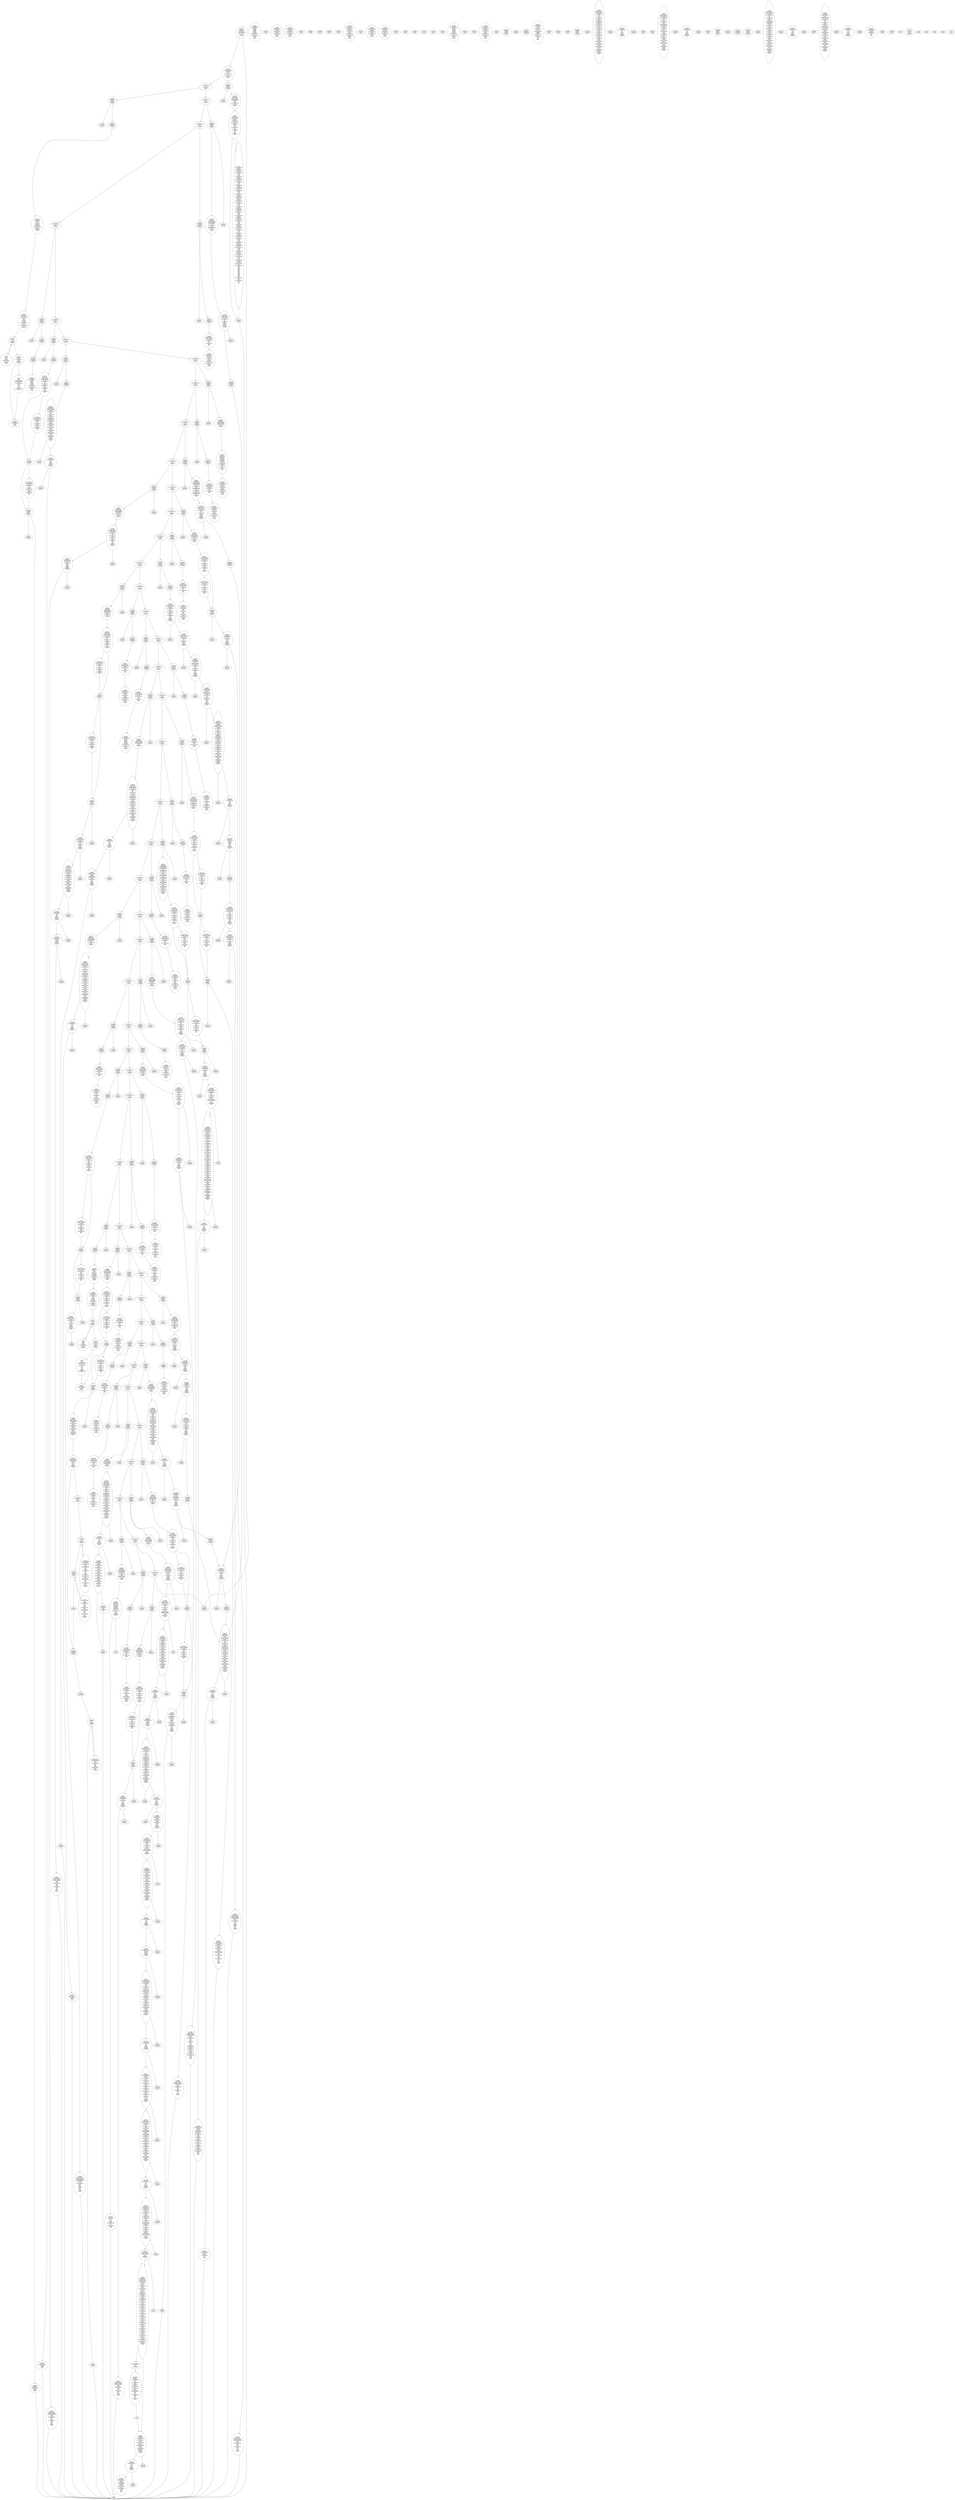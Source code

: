 /* Generated by GvGen v.1.0 (https://www.github.com/stricaud/gvgen) */

digraph G {
compound=true;
   node1 [label="[anywhere]"];
   node2 [label="# 0x0
PUSHX Data
PUSHX Data
MSTORE
PUSHX LogicData
CALLDATASIZE
LT
PUSHX Data
JUMPI
"];
   node3 [label="# 0xd
PUSHX Data
CALLDATALOAD
PUSHX Data
DIV
PUSHX BitData
AND
PUSHX LogicData
EQ
PUSHX Data
JUMPI
"];
   node4 [label="# 0x41
PUSHX LogicData
EQ
PUSHX Data
JUMPI
"];
   node5 [label="# 0x4c
PUSHX LogicData
EQ
PUSHX Data
JUMPI
"];
   node6 [label="# 0x57
PUSHX LogicData
EQ
PUSHX Data
JUMPI
"];
   node7 [label="# 0x62
PUSHX LogicData
EQ
PUSHX Data
JUMPI
"];
   node8 [label="# 0x6d
PUSHX LogicData
EQ
PUSHX Data
JUMPI
"];
   node9 [label="# 0x78
PUSHX LogicData
EQ
PUSHX Data
JUMPI
"];
   node10 [label="# 0x83
PUSHX LogicData
EQ
PUSHX Data
JUMPI
"];
   node11 [label="# 0x8e
PUSHX LogicData
EQ
PUSHX Data
JUMPI
"];
   node12 [label="# 0x99
PUSHX LogicData
EQ
PUSHX Data
JUMPI
"];
   node13 [label="# 0xa4
PUSHX LogicData
EQ
PUSHX Data
JUMPI
"];
   node14 [label="# 0xaf
PUSHX LogicData
EQ
PUSHX Data
JUMPI
"];
   node15 [label="# 0xba
PUSHX LogicData
EQ
PUSHX Data
JUMPI
"];
   node16 [label="# 0xc5
PUSHX LogicData
EQ
PUSHX Data
JUMPI
"];
   node17 [label="# 0xd0
PUSHX LogicData
EQ
PUSHX Data
JUMPI
"];
   node18 [label="# 0xdb
PUSHX LogicData
EQ
PUSHX Data
JUMPI
"];
   node19 [label="# 0xe6
PUSHX LogicData
EQ
PUSHX Data
JUMPI
"];
   node20 [label="# 0xf1
PUSHX LogicData
EQ
PUSHX Data
JUMPI
"];
   node21 [label="# 0xfc
PUSHX LogicData
EQ
PUSHX Data
JUMPI
"];
   node22 [label="# 0x107
PUSHX LogicData
EQ
PUSHX Data
JUMPI
"];
   node23 [label="# 0x112
PUSHX LogicData
EQ
PUSHX Data
JUMPI
"];
   node24 [label="# 0x11d
PUSHX LogicData
EQ
PUSHX Data
JUMPI
"];
   node25 [label="# 0x128
PUSHX LogicData
EQ
PUSHX Data
JUMPI
"];
   node26 [label="# 0x133
PUSHX LogicData
EQ
PUSHX Data
JUMPI
"];
   node27 [label="# 0x13e
PUSHX LogicData
EQ
PUSHX Data
JUMPI
"];
   node28 [label="# 0x149
PUSHX LogicData
EQ
PUSHX Data
JUMPI
"];
   node29 [label="# 0x154
PUSHX LogicData
EQ
PUSHX Data
JUMPI
"];
   node30 [label="# 0x15f
PUSHX LogicData
EQ
PUSHX Data
JUMPI
"];
   node31 [label="# 0x16a
PUSHX LogicData
EQ
PUSHX Data
JUMPI
"];
   node32 [label="# 0x175
PUSHX LogicData
EQ
PUSHX Data
JUMPI
"];
   node33 [label="# 0x180
PUSHX LogicData
EQ
PUSHX Data
JUMPI
"];
   node34 [label="# 0x18b
PUSHX LogicData
EQ
PUSHX Data
JUMPI
"];
   node35 [label="# 0x196
PUSHX LogicData
EQ
PUSHX Data
JUMPI
"];
   node36 [label="# 0x1a1
PUSHX LogicData
EQ
PUSHX Data
JUMPI
"];
   node37 [label="# 0x1ac
PUSHX LogicData
EQ
PUSHX Data
JUMPI
"];
   node38 [label="# 0x1b7
PUSHX LogicData
EQ
PUSHX Data
JUMPI
"];
   node39 [label="# 0x1c2
PUSHX LogicData
EQ
PUSHX Data
JUMPI
"];
   node40 [label="# 0x1cd
PUSHX LogicData
EQ
PUSHX Data
JUMPI
"];
   node41 [label="# 0x1d8
PUSHX LogicData
EQ
PUSHX Data
JUMPI
"];
   node42 [label="# 0x1e3
PUSHX LogicData
EQ
PUSHX Data
JUMPI
"];
   node43 [label="# 0x1ee
PUSHX LogicData
EQ
PUSHX Data
JUMPI
"];
   node44 [label="# 0x1f9
PUSHX LogicData
EQ
PUSHX Data
JUMPI
"];
   node45 [label="# 0x204
PUSHX LogicData
EQ
PUSHX Data
JUMPI
"];
   node46 [label="# 0x20f
PUSHX LogicData
EQ
PUSHX Data
JUMPI
"];
   node47 [label="# 0x21a
PUSHX LogicData
EQ
PUSHX Data
JUMPI
"];
   node48 [label="# 0x225
JUMPDEST
PUSHX Data
REVERT
"];
   node49 [label="# 0x22a
JUMPDEST
CALLVALUE
ISZERO
PUSHX Data
JUMPI
"];
   node50 [label="# 0x231
PUSHX Data
REVERT
"];
   node51 [label="# 0x235
JUMPDEST
PUSHX Data
PUSHX ArithData
CALLDATALOAD
PUSHX BitData
NOT
AND
PUSHX ArithData
ADD
PUSHX Data
JUMP
"];
   node52 [label="# 0x26a
JUMPDEST
PUSHX MemData
MLOAD
ISZERO
ISZERO
ISZERO
ISZERO
MSTORE
PUSHX ArithData
ADD
PUSHX MemData
MLOAD
SUB
RETURN
"];
   node53 [label="# 0x284
JUMPDEST
CALLVALUE
ISZERO
PUSHX Data
JUMPI
"];
   node54 [label="# 0x28b
PUSHX Data
REVERT
"];
   node55 [label="# 0x28f
JUMPDEST
PUSHX Data
PUSHX Data
JUMP
"];
   node56 [label="# 0x297
JUMPDEST
PUSHX MemData
MLOAD
PUSHX ArithData
ADD
SUB
MSTORE
MLOAD
MSTORE
PUSHX ArithData
ADD
MLOAD
PUSHX ArithData
ADD
PUSHX Data
"];
   node57 [label="# 0x2bc
JUMPDEST
LT
ISZERO
PUSHX Data
JUMPI
"];
   node58 [label="# 0x2c5
ADD
MLOAD
ADD
MSTORE
PUSHX ArithData
ADD
PUSHX Data
JUMP
"];
   node59 [label="# 0x2d7
JUMPDEST
ADD
PUSHX BitData
AND
ISZERO
PUSHX Data
JUMPI
"];
   node60 [label="# 0x2eb
SUB
MLOAD
PUSHX ArithData
PUSHX ArithData
SUB
PUSHX ArithData
EXP
SUB
NOT
AND
MSTORE
PUSHX ArithData
ADD
"];
   node61 [label="# 0x304
JUMPDEST
PUSHX MemData
MLOAD
SUB
RETURN
"];
   node62 [label="# 0x312
JUMPDEST
CALLVALUE
ISZERO
PUSHX Data
JUMPI
"];
   node63 [label="# 0x319
PUSHX Data
REVERT
"];
   node64 [label="# 0x31d
JUMPDEST
PUSHX Data
PUSHX ArithData
CALLDATALOAD
PUSHX BitData
AND
PUSHX ArithData
ADD
CALLDATALOAD
PUSHX ArithData
ADD
PUSHX Data
JUMP
"];
   node65 [label="# 0x352
JUMPDEST
STOP
"];
   node66 [label="# 0x354
JUMPDEST
CALLVALUE
ISZERO
PUSHX Data
JUMPI
"];
   node67 [label="# 0x35b
PUSHX Data
REVERT
"];
   node68 [label="# 0x35f
JUMPDEST
PUSHX Data
PUSHX Data
JUMP
"];
   node69 [label="# 0x367
JUMPDEST
PUSHX MemData
MLOAD
PUSHX BitData
AND
PUSHX BitData
AND
MSTORE
PUSHX ArithData
ADD
PUSHX MemData
MLOAD
SUB
RETURN
"];
   node70 [label="# 0x3a9
JUMPDEST
CALLVALUE
ISZERO
PUSHX Data
JUMPI
"];
   node71 [label="# 0x3b0
PUSHX Data
REVERT
"];
   node72 [label="# 0x3b4
JUMPDEST
PUSHX Data
PUSHX Data
JUMP
"];
   node73 [label="# 0x3bc
JUMPDEST
PUSHX MemData
MLOAD
ISZERO
ISZERO
ISZERO
ISZERO
MSTORE
PUSHX ArithData
ADD
PUSHX MemData
MLOAD
SUB
RETURN
"];
   node74 [label="# 0x3d6
JUMPDEST
CALLVALUE
ISZERO
PUSHX Data
JUMPI
"];
   node75 [label="# 0x3dd
PUSHX Data
REVERT
"];
   node76 [label="# 0x3e1
JUMPDEST
PUSHX Data
PUSHX Data
JUMP
"];
   node77 [label="# 0x3e9
JUMPDEST
PUSHX MemData
MLOAD
MSTORE
PUSHX ArithData
ADD
PUSHX MemData
MLOAD
SUB
RETURN
"];
   node78 [label="# 0x3ff
JUMPDEST
CALLVALUE
ISZERO
PUSHX Data
JUMPI
"];
   node79 [label="# 0x406
PUSHX Data
REVERT
"];
   node80 [label="# 0x40a
JUMPDEST
PUSHX Data
PUSHX Data
JUMP
"];
   node81 [label="# 0x412
JUMPDEST
PUSHX MemData
MLOAD
MSTORE
PUSHX ArithData
ADD
PUSHX MemData
MLOAD
SUB
RETURN
"];
   node82 [label="# 0x428
JUMPDEST
CALLVALUE
ISZERO
PUSHX Data
JUMPI
"];
   node83 [label="# 0x42f
PUSHX Data
REVERT
"];
   node84 [label="# 0x433
JUMPDEST
PUSHX Data
PUSHX ArithData
CALLDATALOAD
PUSHX ArithData
ADD
PUSHX Data
JUMP
"];
   node85 [label="# 0x449
JUMPDEST
PUSHX MemData
MLOAD
PUSHX BitData
AND
PUSHX BitData
AND
MSTORE
PUSHX ArithData
ADD
PUSHX MemData
MLOAD
SUB
RETURN
"];
   node86 [label="# 0x467
JUMPDEST
CALLVALUE
ISZERO
PUSHX Data
JUMPI
"];
   node87 [label="# 0x46e
PUSHX Data
REVERT
"];
   node88 [label="# 0x472
JUMPDEST
PUSHX Data
PUSHX Data
JUMP
"];
   node89 [label="# 0x47a
JUMPDEST
PUSHX MemData
MLOAD
PUSHX BitData
AND
PUSHX BitData
AND
MSTORE
PUSHX ArithData
ADD
PUSHX MemData
MLOAD
SUB
RETURN
"];
   node90 [label="# 0x4bc
JUMPDEST
CALLVALUE
ISZERO
PUSHX Data
JUMPI
"];
   node91 [label="# 0x4c3
PUSHX Data
REVERT
"];
   node92 [label="# 0x4c7
JUMPDEST
PUSHX Data
PUSHX ArithData
CALLDATALOAD
PUSHX BitData
AND
PUSHX ArithData
ADD
CALLDATALOAD
PUSHX BitData
AND
PUSHX ArithData
ADD
CALLDATALOAD
PUSHX ArithData
ADD
PUSHX Data
JUMP
"];
   node93 [label="# 0x51b
JUMPDEST
STOP
"];
   node94 [label="# 0x51d
JUMPDEST
CALLVALUE
ISZERO
PUSHX Data
JUMPI
"];
   node95 [label="# 0x524
PUSHX Data
REVERT
"];
   node96 [label="# 0x528
JUMPDEST
PUSHX Data
PUSHX ArithData
CALLDATALOAD
PUSHX BitData
AND
PUSHX ArithData
ADD
PUSHX Data
JUMP
"];
   node97 [label="# 0x554
JUMPDEST
STOP
"];
   node98 [label="# 0x556
JUMPDEST
CALLVALUE
ISZERO
PUSHX Data
JUMPI
"];
   node99 [label="# 0x55d
PUSHX Data
REVERT
"];
   node100 [label="# 0x561
JUMPDEST
PUSHX Data
PUSHX ArithData
CALLDATALOAD
PUSHX BitData
AND
PUSHX ArithData
ADD
PUSHX Data
JUMP
"];
   node101 [label="# 0x58d
JUMPDEST
STOP
"];
   node102 [label="# 0x58f
JUMPDEST
CALLVALUE
ISZERO
PUSHX Data
JUMPI
"];
   node103 [label="# 0x596
PUSHX Data
REVERT
"];
   node104 [label="# 0x59a
JUMPDEST
PUSHX Data
PUSHX Data
JUMP
"];
   node105 [label="# 0x5a2
JUMPDEST
PUSHX MemData
MLOAD
PUSHX BitData
NOT
AND
PUSHX BitData
NOT
AND
MSTORE
PUSHX ArithData
ADD
PUSHX MemData
MLOAD
SUB
RETURN
"];
   node106 [label="# 0x5fa
JUMPDEST
CALLVALUE
ISZERO
PUSHX Data
JUMPI
"];
   node107 [label="# 0x601
PUSHX Data
REVERT
"];
   node108 [label="# 0x605
JUMPDEST
PUSHX Data
PUSHX Data
JUMP
"];
   node109 [label="# 0x60d
JUMPDEST
STOP
"];
   node110 [label="# 0x60f
JUMPDEST
CALLVALUE
ISZERO
PUSHX Data
JUMPI
"];
   node111 [label="# 0x616
PUSHX Data
REVERT
"];
   node112 [label="# 0x61a
JUMPDEST
PUSHX Data
PUSHX ArithData
CALLDATALOAD
PUSHX BitData
AND
PUSHX ArithData
ADD
PUSHX Data
JUMP
"];
   node113 [label="# 0x646
JUMPDEST
STOP
"];
   node114 [label="# 0x648
JUMPDEST
CALLVALUE
ISZERO
PUSHX Data
JUMPI
"];
   node115 [label="# 0x64f
PUSHX Data
REVERT
"];
   node116 [label="# 0x653
JUMPDEST
PUSHX Data
PUSHX Data
JUMP
"];
   node117 [label="# 0x65b
JUMPDEST
PUSHX MemData
MLOAD
PUSHX BitData
AND
PUSHX BitData
AND
MSTORE
PUSHX ArithData
ADD
PUSHX MemData
MLOAD
SUB
RETURN
"];
   node118 [label="# 0x69d
JUMPDEST
CALLVALUE
ISZERO
PUSHX Data
JUMPI
"];
   node119 [label="# 0x6a4
PUSHX Data
REVERT
"];
   node120 [label="# 0x6a8
JUMPDEST
PUSHX Data
PUSHX Data
JUMP
"];
   node121 [label="# 0x6b0
JUMPDEST
PUSHX MemData
MLOAD
ISZERO
ISZERO
ISZERO
ISZERO
MSTORE
PUSHX ArithData
ADD
PUSHX MemData
MLOAD
SUB
RETURN
"];
   node122 [label="# 0x6ca
JUMPDEST
CALLVALUE
ISZERO
PUSHX Data
JUMPI
"];
   node123 [label="# 0x6d1
PUSHX Data
REVERT
"];
   node124 [label="# 0x6d5
JUMPDEST
PUSHX Data
PUSHX Data
JUMP
"];
   node125 [label="# 0x6dd
JUMPDEST
PUSHX MemData
MLOAD
PUSHX BitData
NOT
AND
PUSHX BitData
NOT
AND
MSTORE
PUSHX ArithData
ADD
PUSHX MemData
MLOAD
SUB
RETURN
"];
   node126 [label="# 0x735
JUMPDEST
CALLVALUE
ISZERO
PUSHX Data
JUMPI
"];
   node127 [label="# 0x73c
PUSHX Data
REVERT
"];
   node128 [label="# 0x740
JUMPDEST
PUSHX Data
PUSHX ArithData
CALLDATALOAD
PUSHX ArithData
ADD
PUSHX Data
JUMP
"];
   node129 [label="# 0x756
JUMPDEST
PUSHX MemData
MLOAD
PUSHX BitData
AND
PUSHX BitData
AND
MSTORE
PUSHX ArithData
ADD
PUSHX MemData
MLOAD
SUB
RETURN
"];
   node130 [label="# 0x798
JUMPDEST
CALLVALUE
ISZERO
PUSHX Data
JUMPI
"];
   node131 [label="# 0x79f
PUSHX Data
REVERT
"];
   node132 [label="# 0x7a3
JUMPDEST
PUSHX Data
PUSHX ArithData
CALLDATALOAD
PUSHX ArithData
ADD
CALLDATALOAD
PUSHX BitData
AND
PUSHX ArithData
ADD
PUSHX Data
JUMP
"];
   node133 [label="# 0x7c6
JUMPDEST
STOP
"];
   node134 [label="# 0x7c8
JUMPDEST
CALLVALUE
ISZERO
PUSHX Data
JUMPI
"];
   node135 [label="# 0x7cf
PUSHX Data
REVERT
"];
   node136 [label="# 0x7d3
JUMPDEST
PUSHX Data
PUSHX Data
JUMP
"];
   node137 [label="# 0x7db
JUMPDEST
PUSHX MemData
MLOAD
PUSHX BitData
AND
PUSHX BitData
AND
MSTORE
PUSHX ArithData
ADD
PUSHX MemData
MLOAD
SUB
RETURN
"];
   node138 [label="# 0x81d
JUMPDEST
CALLVALUE
ISZERO
PUSHX Data
JUMPI
"];
   node139 [label="# 0x824
PUSHX Data
REVERT
"];
   node140 [label="# 0x828
JUMPDEST
PUSHX Data
PUSHX ArithData
CALLDATALOAD
PUSHX ArithData
ADD
CALLDATALOAD
PUSHX BitData
AND
PUSHX ArithData
ADD
CALLDATALOAD
PUSHX ArithData
ADD
CALLDATALOAD
PUSHX BitData
AND
PUSHX ArithData
ADD
CALLDATALOAD
PUSHX BitData
AND
PUSHX ArithData
ADD
CALLDATALOAD
PUSHX BitData
AND
PUSHX ArithData
ADD
PUSHX ArithData
ADD
PUSHX Data
JUMP
"];
   node141 [label="# 0x893
JUMPDEST
PUSHX MemData
MLOAD
MSTORE
PUSHX ArithData
ADD
PUSHX MemData
MLOAD
SUB
RETURN
"];
   node142 [label="# 0x8a9
JUMPDEST
CALLVALUE
ISZERO
PUSHX Data
JUMPI
"];
   node143 [label="# 0x8b0
PUSHX Data
REVERT
"];
   node144 [label="# 0x8b4
JUMPDEST
PUSHX Data
PUSHX Data
JUMP
"];
   node145 [label="# 0x8bc
JUMPDEST
PUSHX MemData
MLOAD
PUSHX BitData
NOT
AND
PUSHX BitData
NOT
AND
MSTORE
PUSHX ArithData
ADD
PUSHX MemData
MLOAD
SUB
RETURN
"];
   node146 [label="# 0x914
JUMPDEST
CALLVALUE
ISZERO
PUSHX Data
JUMPI
"];
   node147 [label="# 0x91b
PUSHX Data
REVERT
"];
   node148 [label="# 0x91f
JUMPDEST
PUSHX Data
PUSHX ArithData
CALLDATALOAD
PUSHX BitData
AND
PUSHX ArithData
ADD
PUSHX Data
JUMP
"];
   node149 [label="# 0x94b
JUMPDEST
PUSHX MemData
MLOAD
MSTORE
PUSHX ArithData
ADD
PUSHX MemData
MLOAD
SUB
RETURN
"];
   node150 [label="# 0x961
JUMPDEST
CALLVALUE
ISZERO
PUSHX Data
JUMPI
"];
   node151 [label="# 0x968
PUSHX Data
REVERT
"];
   node152 [label="# 0x96c
JUMPDEST
PUSHX Data
PUSHX ArithData
CALLDATALOAD
PUSHX BitData
AND
PUSHX ArithData
ADD
PUSHX Data
JUMP
"];
   node153 [label="# 0x998
JUMPDEST
STOP
"];
   node154 [label="# 0x99a
JUMPDEST
CALLVALUE
ISZERO
PUSHX Data
JUMPI
"];
   node155 [label="# 0x9a1
PUSHX Data
REVERT
"];
   node156 [label="# 0x9a5
JUMPDEST
PUSHX Data
PUSHX Data
JUMP
"];
   node157 [label="# 0x9ad
JUMPDEST
PUSHX MemData
MLOAD
PUSHX BitData
AND
PUSHX BitData
AND
MSTORE
PUSHX ArithData
ADD
PUSHX MemData
MLOAD
SUB
RETURN
"];
   node158 [label="# 0x9c9
JUMPDEST
CALLVALUE
ISZERO
PUSHX Data
JUMPI
"];
   node159 [label="# 0x9d0
PUSHX Data
REVERT
"];
   node160 [label="# 0x9d4
JUMPDEST
PUSHX Data
PUSHX Data
JUMP
"];
   node161 [label="# 0x9dc
JUMPDEST
PUSHX MemData
MLOAD
PUSHX BitData
NOT
AND
PUSHX BitData
NOT
AND
MSTORE
PUSHX ArithData
ADD
PUSHX MemData
MLOAD
SUB
RETURN
"];
   node162 [label="# 0xa34
JUMPDEST
CALLVALUE
ISZERO
PUSHX Data
JUMPI
"];
   node163 [label="# 0xa3b
PUSHX Data
REVERT
"];
   node164 [label="# 0xa3f
JUMPDEST
PUSHX Data
PUSHX ArithData
CALLDATALOAD
PUSHX BitData
AND
PUSHX ArithData
ADD
PUSHX Data
JUMP
"];
   node165 [label="# 0xa6b
JUMPDEST
STOP
"];
   node166 [label="# 0xa6d
JUMPDEST
CALLVALUE
ISZERO
PUSHX Data
JUMPI
"];
   node167 [label="# 0xa74
PUSHX Data
REVERT
"];
   node168 [label="# 0xa78
JUMPDEST
PUSHX Data
PUSHX Data
JUMP
"];
   node169 [label="# 0xa80
JUMPDEST
STOP
"];
   node170 [label="# 0xa82
JUMPDEST
CALLVALUE
ISZERO
PUSHX Data
JUMPI
"];
   node171 [label="# 0xa89
PUSHX Data
REVERT
"];
   node172 [label="# 0xa8d
JUMPDEST
PUSHX Data
PUSHX Data
JUMP
"];
   node173 [label="# 0xa95
JUMPDEST
PUSHX MemData
MLOAD
PUSHX BitData
NOT
AND
PUSHX BitData
NOT
AND
MSTORE
PUSHX ArithData
ADD
PUSHX MemData
MLOAD
SUB
RETURN
"];
   node174 [label="# 0xaed
JUMPDEST
CALLVALUE
ISZERO
PUSHX Data
JUMPI
"];
   node175 [label="# 0xaf4
PUSHX Data
REVERT
"];
   node176 [label="# 0xaf8
JUMPDEST
PUSHX Data
PUSHX Data
JUMP
"];
   node177 [label="# 0xb00
JUMPDEST
PUSHX MemData
MLOAD
PUSHX BitData
NOT
AND
PUSHX BitData
NOT
AND
MSTORE
PUSHX ArithData
ADD
PUSHX MemData
MLOAD
SUB
RETURN
"];
   node178 [label="# 0xb58
JUMPDEST
CALLVALUE
ISZERO
PUSHX Data
JUMPI
"];
   node179 [label="# 0xb5f
PUSHX Data
REVERT
"];
   node180 [label="# 0xb63
JUMPDEST
PUSHX Data
PUSHX Data
JUMP
"];
   node181 [label="# 0xb6b
JUMPDEST
PUSHX MemData
MLOAD
PUSHX ArithData
ADD
SUB
MSTORE
MLOAD
MSTORE
PUSHX ArithData
ADD
MLOAD
PUSHX ArithData
ADD
PUSHX Data
"];
   node182 [label="# 0xb90
JUMPDEST
LT
ISZERO
PUSHX Data
JUMPI
"];
   node183 [label="# 0xb99
ADD
MLOAD
ADD
MSTORE
PUSHX ArithData
ADD
PUSHX Data
JUMP
"];
   node184 [label="# 0xbab
JUMPDEST
ADD
PUSHX BitData
AND
ISZERO
PUSHX Data
JUMPI
"];
   node185 [label="# 0xbbf
SUB
MLOAD
PUSHX ArithData
PUSHX ArithData
SUB
PUSHX ArithData
EXP
SUB
NOT
AND
MSTORE
PUSHX ArithData
ADD
"];
   node186 [label="# 0xbd8
JUMPDEST
PUSHX MemData
MLOAD
SUB
RETURN
"];
   node187 [label="# 0xbe6
JUMPDEST
CALLVALUE
ISZERO
PUSHX Data
JUMPI
"];
   node188 [label="# 0xbed
PUSHX Data
REVERT
"];
   node189 [label="# 0xbf1
JUMPDEST
PUSHX Data
PUSHX ArithData
CALLDATALOAD
PUSHX BitData
AND
PUSHX ArithData
ADD
PUSHX ArithData
ADD
PUSHX Data
JUMP
"];
   node190 [label="# 0xc13
JUMPDEST
STOP
"];
   node191 [label="# 0xc15
JUMPDEST
CALLVALUE
ISZERO
PUSHX Data
JUMPI
"];
   node192 [label="# 0xc1c
PUSHX Data
REVERT
"];
   node193 [label="# 0xc20
JUMPDEST
PUSHX Data
PUSHX Data
JUMP
"];
   node194 [label="# 0xc28
JUMPDEST
PUSHX MemData
MLOAD
PUSHX BitData
AND
PUSHX BitData
AND
MSTORE
PUSHX ArithData
ADD
PUSHX MemData
MLOAD
SUB
RETURN
"];
   node195 [label="# 0xc6a
JUMPDEST
CALLVALUE
ISZERO
PUSHX Data
JUMPI
"];
   node196 [label="# 0xc71
PUSHX Data
REVERT
"];
   node197 [label="# 0xc75
JUMPDEST
PUSHX Data
PUSHX ArithData
CALLDATALOAD
PUSHX BitData
AND
PUSHX ArithData
ADD
CALLDATALOAD
PUSHX ArithData
ADD
PUSHX Data
JUMP
"];
   node198 [label="# 0xcaa
JUMPDEST
STOP
"];
   node199 [label="# 0xcac
JUMPDEST
CALLVALUE
ISZERO
PUSHX Data
JUMPI
"];
   node200 [label="# 0xcb3
PUSHX Data
REVERT
"];
   node201 [label="# 0xcb7
JUMPDEST
PUSHX Data
PUSHX Data
JUMP
"];
   node202 [label="# 0xcbf
JUMPDEST
PUSHX MemData
MLOAD
PUSHX BitData
AND
PUSHX BitData
AND
MSTORE
PUSHX ArithData
ADD
PUSHX MemData
MLOAD
SUB
RETURN
"];
   node203 [label="# 0xcdb
JUMPDEST
CALLVALUE
ISZERO
PUSHX Data
JUMPI
"];
   node204 [label="# 0xce2
PUSHX Data
REVERT
"];
   node205 [label="# 0xce6
JUMPDEST
PUSHX Data
PUSHX Data
JUMP
"];
   node206 [label="# 0xcee
JUMPDEST
PUSHX MemData
MLOAD
PUSHX BitData
AND
PUSHX BitData
AND
MSTORE
PUSHX ArithData
ADD
PUSHX MemData
MLOAD
SUB
RETURN
"];
   node207 [label="# 0xd30
JUMPDEST
CALLVALUE
ISZERO
PUSHX Data
JUMPI
"];
   node208 [label="# 0xd37
PUSHX Data
REVERT
"];
   node209 [label="# 0xd3b
JUMPDEST
PUSHX Data
PUSHX ArithData
CALLDATALOAD
PUSHX ArithData
ADD
PUSHX Data
JUMP
"];
   node210 [label="# 0xd51
JUMPDEST
STOP
"];
   node211 [label="# 0xd53
JUMPDEST
CALLVALUE
ISZERO
PUSHX Data
JUMPI
"];
   node212 [label="# 0xd5a
PUSHX Data
REVERT
"];
   node213 [label="# 0xd5e
JUMPDEST
PUSHX Data
PUSHX Data
JUMP
"];
   node214 [label="# 0xd66
JUMPDEST
PUSHX MemData
MLOAD
PUSHX BitData
NOT
AND
PUSHX BitData
NOT
AND
MSTORE
PUSHX ArithData
ADD
PUSHX MemData
MLOAD
SUB
RETURN
"];
   node215 [label="# 0xdbe
JUMPDEST
CALLVALUE
ISZERO
PUSHX Data
JUMPI
"];
   node216 [label="# 0xdc5
PUSHX Data
REVERT
"];
   node217 [label="# 0xdc9
JUMPDEST
PUSHX Data
PUSHX ArithData
CALLDATALOAD
PUSHX ArithData
ADD
PUSHX Data
JUMP
"];
   node218 [label="# 0xddf
JUMPDEST
PUSHX MemData
MLOAD
ISZERO
ISZERO
ISZERO
ISZERO
MSTORE
PUSHX ArithData
ADD
PUSHX MemData
MLOAD
SUB
RETURN
"];
   node219 [label="# 0xdf9
JUMPDEST
CALLVALUE
ISZERO
PUSHX Data
JUMPI
"];
   node220 [label="# 0xe00
PUSHX Data
REVERT
"];
   node221 [label="# 0xe04
JUMPDEST
PUSHX Data
PUSHX ArithData
CALLDATALOAD
PUSHX BitData
AND
PUSHX ArithData
ADD
PUSHX Data
JUMP
"];
   node222 [label="# 0xe30
JUMPDEST
STOP
"];
   node223 [label="# 0xe32
JUMPDEST
CALLVALUE
ISZERO
PUSHX Data
JUMPI
"];
   node224 [label="# 0xe39
PUSHX Data
REVERT
"];
   node225 [label="# 0xe3d
JUMPDEST
PUSHX Data
PUSHX ArithData
CALLDATALOAD
PUSHX ArithData
ADD
PUSHX Data
JUMP
"];
   node226 [label="# 0xe53
JUMPDEST
STOP
"];
   node227 [label="# 0xe55
JUMPDEST
CALLVALUE
ISZERO
PUSHX Data
JUMPI
"];
   node228 [label="# 0xe5c
PUSHX Data
REVERT
"];
   node229 [label="# 0xe60
JUMPDEST
PUSHX Data
PUSHX ArithData
CALLDATALOAD
PUSHX BitData
AND
PUSHX ArithData
ADD
CALLDATALOAD
PUSHX ArithData
ADD
PUSHX Data
JUMP
"];
   node230 [label="# 0xe83
JUMPDEST
PUSHX MemData
MLOAD
PUSHX BitData
AND
PUSHX BitData
AND
MSTORE
PUSHX ArithData
ADD
PUSHX MemData
MLOAD
SUB
RETURN
"];
   node231 [label="# 0xe9f
JUMPDEST
CALLVALUE
ISZERO
PUSHX Data
JUMPI
"];
   node232 [label="# 0xea6
PUSHX Data
REVERT
"];
   node233 [label="# 0xeaa
JUMPDEST
PUSHX Data
PUSHX Data
JUMP
"];
   node234 [label="# 0xeb2
JUMPDEST
PUSHX MemData
MLOAD
PUSHX BitData
NOT
AND
PUSHX BitData
NOT
AND
MSTORE
PUSHX ArithData
ADD
PUSHX MemData
MLOAD
SUB
RETURN
"];
   node235 [label="# 0xf0a
JUMPDEST
CALLVALUE
ISZERO
PUSHX Data
JUMPI
"];
   node236 [label="# 0xf11
PUSHX Data
REVERT
"];
   node237 [label="# 0xf15
JUMPDEST
PUSHX Data
PUSHX ArithData
CALLDATALOAD
PUSHX BitData
AND
PUSHX ArithData
ADD
PUSHX Data
JUMP
"];
   node238 [label="# 0xf41
JUMPDEST
STOP
"];
   node239 [label="# 0xf43
JUMPDEST
PUSHX Data
PUSHX MemData
MLOAD
PUSHX Data
MSTORE
PUSHX ArithData
ADD
PUSHX MemData
MLOAD
SUB
SHA3
PUSHX BitData
NOT
AND
PUSHX BitData
NOT
AND
EQ
PUSHX Data
JUMPI
"];
   node240 [label="# 0xfc1
PUSHX MemData
MLOAD
PUSHX Data
MSTORE
PUSHX ArithData
ADD
PUSHX MemData
MLOAD
SUB
SHA3
PUSHX MemData
MLOAD
PUSHX Data
MSTORE
PUSHX ArithData
ADD
PUSHX MemData
MLOAD
SUB
SHA3
PUSHX MemData
MLOAD
PUSHX Data
MSTORE
PUSHX ArithData
ADD
PUSHX MemData
MLOAD
SUB
SHA3
PUSHX MemData
MLOAD
PUSHX Data
MSTORE
PUSHX ArithData
ADD
PUSHX Data
MSTORE
PUSHX ArithData
ADD
PUSHX MemData
MLOAD
SUB
SHA3
PUSHX MemData
MLOAD
PUSHX Data
MSTORE
PUSHX ArithData
ADD
PUSHX MemData
MLOAD
SUB
SHA3
PUSHX MemData
MLOAD
PUSHX Data
MSTORE
PUSHX ArithData
ADD
PUSHX MemData
MLOAD
SUB
SHA3
PUSHX MemData
MLOAD
PUSHX Data
MSTORE
PUSHX ArithData
ADD
PUSHX MemData
MLOAD
SUB
SHA3
PUSHX MemData
MLOAD
PUSHX Data
MSTORE
PUSHX ArithData
ADD
PUSHX MemData
MLOAD
SUB
SHA3
PUSHX MemData
MLOAD
PUSHX Data
MSTORE
PUSHX ArithData
ADD
PUSHX MemData
MLOAD
SUB
SHA3
PUSHX MemData
MLOAD
PUSHX Data
MSTORE
PUSHX ArithData
ADD
PUSHX MemData
MLOAD
SUB
SHA3
PUSHX MemData
MLOAD
PUSHX Data
MSTORE
PUSHX ArithData
ADD
PUSHX MemData
MLOAD
SUB
SHA3
XOR
XOR
XOR
XOR
XOR
XOR
XOR
XOR
XOR
XOR
PUSHX BitData
NOT
AND
PUSHX BitData
NOT
AND
EQ
"];
   node241 [label="# 0x1284
JUMPDEST
JUMP
"];
   node242 [label="# 0x128b
JUMPDEST
PUSHX Data
MLOAD
ADD
PUSHX Data
MSTORE
PUSHX Data
MSTORE
PUSHX ArithData
ADD
PUSHX Data
MSTORE
JUMP
"];
   node243 [label="# 0x12c4
JUMPDEST
PUSHX StorData
PUSHX ArithData
SLOAD
PUSHX ArithData
EXP
DIV
PUSHX BitData
AND
ISZERO
ISZERO
ISZERO
PUSHX Data
JUMPI
"];
   node244 [label="# 0x12dc
PUSHX Data
REVERT
"];
   node245 [label="# 0x12e0
JUMPDEST
PUSHX Data
CALLER
PUSHX Data
JUMP
"];
   node246 [label="# 0x12ea
JUMPDEST
ISZERO
ISZERO
PUSHX Data
JUMPI
"];
   node247 [label="# 0x12f1
PUSHX Data
REVERT
"];
   node248 [label="# 0x12f5
JUMPDEST
PUSHX Data
PUSHX Data
JUMP
"];
   node249 [label="# 0x12ff
JUMPDEST
PUSHX BitData
AND
CALLER
PUSHX BitData
AND
PUSHX Data
PUSHX MemData
MLOAD
MSTORE
PUSHX ArithData
ADD
PUSHX MemData
MLOAD
SUB
LOGX
JUMP
"];
   node250 [label="# 0x1368
JUMPDEST
PUSHX StorData
PUSHX ArithData
SLOAD
PUSHX ArithData
EXP
DIV
PUSHX BitData
AND
JUMP
"];
   node251 [label="# 0x138e
JUMPDEST
PUSHX Data
PUSHX Data
JUMP
"];
   node252 [label="# 0x1397
JUMPDEST
PUSHX Data
PUSHX StorData
PUSHX ArithData
SLOAD
PUSHX ArithData
EXP
DIV
PUSHX BitData
AND
PUSHX BitData
AND
CALLER
PUSHX BitData
AND
EQ
PUSHX Data
JUMPI
"];
   node253 [label="# 0x13f0
PUSHX StorData
PUSHX ArithData
SLOAD
PUSHX ArithData
EXP
DIV
PUSHX BitData
AND
PUSHX BitData
AND
CALLER
PUSHX BitData
AND
EQ
"];
   node254 [label="# 0x1442
JUMPDEST
PUSHX Data
JUMPI
"];
   node255 [label="# 0x1448
PUSHX StorData
PUSHX ArithData
SLOAD
PUSHX ArithData
EXP
DIV
PUSHX BitData
AND
PUSHX BitData
AND
CALLER
PUSHX BitData
AND
EQ
"];
   node256 [label="# 0x149a
JUMPDEST
ISZERO
ISZERO
PUSHX Data
JUMPI
"];
   node257 [label="# 0x14a1
PUSHX Data
REVERT
"];
   node258 [label="# 0x14a5
JUMPDEST
ADDRESS
PUSHX BitData
AND
BALANCE
JUMP
"];
   node259 [label="# 0x14c2
JUMPDEST
PUSHX Data
PUSHX StorData
PUSHX ArithData
SLOAD
PUSHX ArithData
EXP
DIV
PUSHX BitData
AND
PUSHX BitData
AND
PUSHX BitData
PUSHX Data
PUSHX MemData
MLOAD
PUSHX ArithData
ADD
MSTORE
PUSHX MemData
MLOAD
PUSHX BitData
AND
PUSHX ArithData
MUL
MSTORE
PUSHX ArithData
ADD
PUSHX Data
PUSHX MemData
MLOAD
SUB
PUSHX Data
EXTCODESIZE
ISZERO
ISZERO
PUSHX Data
JUMPI
"];
   node260 [label="# 0x154e
PUSHX Data
REVERT
"];
   node261 [label="# 0x1552
JUMPDEST
PUSHX ArithData
GAS
SUB
CALL
ISZERO
ISZERO
PUSHX Data
JUMPI
"];
   node262 [label="# 0x155f
PUSHX Data
REVERT
"];
   node263 [label="# 0x1563
JUMPDEST
PUSHX MemData
MLOAD
MLOAD
JUMP
"];
   node264 [label="# 0x1572
JUMPDEST
PUSHX Data
PUSHX Data
MSTORE
PUSHX Data
MSTORE
PUSHX Data
PUSHX Data
SHA3
PUSHX ArithData
SLOAD
PUSHX ArithData
EXP
DIV
PUSHX BitData
AND
JUMP
"];
   node265 [label="# 0x1593
JUMPDEST
PUSHX StorData
PUSHX ArithData
SLOAD
PUSHX ArithData
EXP
DIV
PUSHX BitData
AND
JUMP
"];
   node266 [label="# 0x15b9
JUMPDEST
PUSHX StorData
PUSHX ArithData
SLOAD
PUSHX ArithData
EXP
DIV
PUSHX BitData
AND
ISZERO
ISZERO
ISZERO
PUSHX Data
JUMPI
"];
   node267 [label="# 0x15d1
PUSHX Data
REVERT
"];
   node268 [label="# 0x15d5
JUMPDEST
PUSHX Data
PUSHX Data
JUMP
"];
   node269 [label="# 0x15e0
JUMPDEST
JUMP
"];
   node270 [label="# 0x15e5
JUMPDEST
PUSHX StorData
PUSHX ArithData
SLOAD
PUSHX ArithData
EXP
DIV
PUSHX BitData
AND
PUSHX BitData
AND
CALLER
PUSHX BitData
AND
EQ
ISZERO
ISZERO
PUSHX Data
JUMPI
"];
   node271 [label="# 0x163d
PUSHX Data
REVERT
"];
   node272 [label="# 0x1641
JUMPDEST
PUSHX BitData
PUSHX BitData
AND
PUSHX BitData
AND
EQ
ISZERO
ISZERO
ISZERO
PUSHX Data
JUMPI
"];
   node273 [label="# 0x1679
PUSHX Data
REVERT
"];
   node274 [label="# 0x167d
JUMPDEST
PUSHX StorData
PUSHX ArithData
PUSHX ArithData
EXP
SLOAD
PUSHX ArithData
MUL
NOT
AND
PUSHX BitData
AND
MUL
OR
SSTORE
JUMP
"];
   node275 [label="# 0x16c1
JUMPDEST
PUSHX StorData
PUSHX ArithData
SLOAD
PUSHX ArithData
EXP
DIV
PUSHX BitData
AND
PUSHX BitData
AND
CALLER
PUSHX BitData
AND
EQ
PUSHX Data
JUMPI
"];
   node276 [label="# 0x1718
PUSHX StorData
PUSHX ArithData
SLOAD
PUSHX ArithData
EXP
DIV
PUSHX BitData
AND
PUSHX BitData
AND
CALLER
PUSHX BitData
AND
EQ
"];
   node277 [label="# 0x176a
JUMPDEST
ISZERO
ISZERO
PUSHX Data
JUMPI
"];
   node278 [label="# 0x1771
PUSHX Data
REVERT
"];
   node279 [label="# 0x1775
JUMPDEST
PUSHX BitData
PUSHX BitData
AND
PUSHX BitData
AND
EQ
ISZERO
ISZERO
ISZERO
PUSHX Data
JUMPI
"];
   node280 [label="# 0x17ad
PUSHX Data
REVERT
"];
   node281 [label="# 0x17b1
JUMPDEST
PUSHX StorData
PUSHX ArithData
PUSHX ArithData
EXP
SLOAD
PUSHX ArithData
MUL
NOT
AND
PUSHX BitData
AND
MUL
OR
SSTORE
JUMP
"];
   node282 [label="# 0x17f5
JUMPDEST
PUSHX StorData
PUSHX ArithData
SLOAD
PUSHX ArithData
EXP
DIV
PUSHX ArithData
MUL
JUMP
"];
   node283 [label="# 0x1826
JUMPDEST
PUSHX StorData
PUSHX ArithData
SLOAD
PUSHX ArithData
EXP
DIV
PUSHX BitData
AND
PUSHX BitData
AND
CALLER
PUSHX BitData
AND
EQ
ISZERO
ISZERO
PUSHX Data
JUMPI
"];
   node284 [label="# 0x187e
PUSHX Data
REVERT
"];
   node285 [label="# 0x1882
JUMPDEST
PUSHX StorData
PUSHX ArithData
SLOAD
PUSHX ArithData
EXP
DIV
PUSHX BitData
AND
ISZERO
ISZERO
PUSHX Data
JUMPI
"];
   node286 [label="# 0x1899
PUSHX Data
REVERT
"];
   node287 [label="# 0x189d
JUMPDEST
PUSHX BitData
PUSHX BitData
AND
PUSHX StorData
PUSHX ArithData
SLOAD
PUSHX ArithData
EXP
DIV
PUSHX BitData
AND
PUSHX BitData
AND
EQ
ISZERO
ISZERO
ISZERO
PUSHX Data
JUMPI
"];
   node288 [label="# 0x18f7
PUSHX Data
REVERT
"];
   node289 [label="# 0x18fb
JUMPDEST
PUSHX BitData
PUSHX BitData
AND
PUSHX StorData
PUSHX ArithData
SLOAD
PUSHX ArithData
EXP
DIV
PUSHX BitData
AND
PUSHX BitData
AND
EQ
ISZERO
ISZERO
PUSHX Data
JUMPI
"];
   node290 [label="# 0x1954
PUSHX Data
REVERT
"];
   node291 [label="# 0x1958
JUMPDEST
PUSHX LogicData
ISZERO
ISZERO
PUSHX StorData
PUSHX ArithData
SLOAD
PUSHX ArithData
EXP
DIV
PUSHX BitData
AND
PUSHX BitData
AND
PUSHX BitData
ADDRESS
PUSHX Data
PUSHX MemData
MLOAD
PUSHX ArithData
ADD
MSTORE
PUSHX MemData
MLOAD
PUSHX BitData
AND
PUSHX ArithData
MUL
MSTORE
PUSHX ArithData
ADD
PUSHX BitData
AND
PUSHX BitData
AND
MSTORE
PUSHX ArithData
ADD
PUSHX Data
PUSHX MemData
MLOAD
SUB
PUSHX Data
EXTCODESIZE
ISZERO
ISZERO
PUSHX Data
JUMPI
"];
   node292 [label="# 0x1a1d
PUSHX Data
REVERT
"];
   node293 [label="# 0x1a21
JUMPDEST
PUSHX ArithData
GAS
SUB
CALL
ISZERO
ISZERO
PUSHX Data
JUMPI
"];
   node294 [label="# 0x1a2e
PUSHX Data
REVERT
"];
   node295 [label="# 0x1a32
JUMPDEST
PUSHX MemData
MLOAD
MLOAD
ISZERO
ISZERO
EQ
ISZERO
ISZERO
PUSHX Data
JUMPI
"];
   node296 [label="# 0x1a46
PUSHX Data
REVERT
"];
   node297 [label="# 0x1a4a
JUMPDEST
PUSHX Data
PUSHX Data
JUMP
"];
   node298 [label="# 0x1a52
JUMPDEST
JUMP
"];
   node299 [label="# 0x1a54
JUMPDEST
PUSHX Data
PUSHX StorData
PUSHX ArithData
SLOAD
PUSHX ArithData
EXP
DIV
PUSHX BitData
AND
PUSHX BitData
AND
CALLER
PUSHX BitData
AND
EQ
PUSHX Data
JUMPI
"];
   node300 [label="# 0x1aad
PUSHX StorData
PUSHX ArithData
SLOAD
PUSHX ArithData
EXP
DIV
PUSHX BitData
AND
PUSHX BitData
AND
CALLER
PUSHX BitData
AND
EQ
"];
   node301 [label="# 0x1aff
JUMPDEST
PUSHX Data
JUMPI
"];
   node302 [label="# 0x1b05
PUSHX StorData
PUSHX ArithData
SLOAD
PUSHX ArithData
EXP
DIV
PUSHX BitData
AND
PUSHX BitData
AND
CALLER
PUSHX BitData
AND
EQ
"];
   node303 [label="# 0x1b57
JUMPDEST
ISZERO
ISZERO
PUSHX Data
JUMPI
"];
   node304 [label="# 0x1b5e
PUSHX Data
REVERT
"];
   node305 [label="# 0x1b62
JUMPDEST
PUSHX StorData
PUSHX ArithData
SLOAD
PUSHX ArithData
EXP
DIV
PUSHX BitData
AND
ISZERO
ISZERO
PUSHX Data
JUMPI
"];
   node306 [label="# 0x1b79
PUSHX Data
REVERT
"];
   node307 [label="# 0x1b7d
JUMPDEST
PUSHX BitData
AND
PUSHX BitData
PUSHX Data
PUSHX MemData
MLOAD
PUSHX ArithData
ADD
MSTORE
PUSHX MemData
MLOAD
PUSHX BitData
AND
PUSHX ArithData
MUL
MSTORE
PUSHX ArithData
ADD
PUSHX Data
PUSHX MemData
MLOAD
SUB
PUSHX Data
EXTCODESIZE
ISZERO
ISZERO
PUSHX Data
JUMPI
"];
   node308 [label="# 0x1be8
PUSHX Data
REVERT
"];
   node309 [label="# 0x1bec
JUMPDEST
PUSHX ArithData
GAS
SUB
CALL
ISZERO
ISZERO
PUSHX Data
JUMPI
"];
   node310 [label="# 0x1bf9
PUSHX Data
REVERT
"];
   node311 [label="# 0x1bfd
JUMPDEST
PUSHX MemData
MLOAD
MLOAD
ISZERO
ISZERO
PUSHX Data
JUMPI
"];
   node312 [label="# 0x1c0e
PUSHX Data
REVERT
"];
   node313 [label="# 0x1c12
JUMPDEST
PUSHX StorData
PUSHX ArithData
PUSHX ArithData
EXP
SLOAD
PUSHX ArithData
MUL
NOT
AND
PUSHX BitData
AND
MUL
OR
SSTORE
JUMP
"];
   node314 [label="# 0x1c57
JUMPDEST
PUSHX StorData
PUSHX ArithData
SLOAD
PUSHX ArithData
EXP
DIV
PUSHX BitData
AND
JUMP
"];
   node315 [label="# 0x1c7d
JUMPDEST
PUSHX StorData
PUSHX ArithData
SLOAD
PUSHX ArithData
EXP
DIV
PUSHX BitData
AND
JUMP
"];
   node316 [label="# 0x1c90
JUMPDEST
PUSHX Data
SLOAD
PUSHX ArithData
EXP
DIV
PUSHX ArithData
MUL
JUMP
"];
   node317 [label="# 0x1cc0
JUMPDEST
PUSHX Data
PUSHX StorData
PUSHX ArithData
SLOAD
PUSHX ArithData
EXP
DIV
PUSHX BitData
AND
PUSHX BitData
AND
PUSHX BitData
PUSHX Data
PUSHX MemData
MLOAD
PUSHX ArithData
ADD
MSTORE
PUSHX MemData
MLOAD
PUSHX BitData
AND
PUSHX ArithData
MUL
MSTORE
PUSHX ArithData
ADD
MSTORE
PUSHX ArithData
ADD
PUSHX Data
PUSHX MemData
MLOAD
SUB
PUSHX Data
EXTCODESIZE
ISZERO
ISZERO
PUSHX Data
JUMPI
"];
   node318 [label="# 0x1d57
PUSHX Data
REVERT
"];
   node319 [label="# 0x1d5b
JUMPDEST
PUSHX ArithData
GAS
SUB
CALL
ISZERO
ISZERO
PUSHX Data
JUMPI
"];
   node320 [label="# 0x1d68
PUSHX Data
REVERT
"];
   node321 [label="# 0x1d6c
JUMPDEST
PUSHX MemData
MLOAD
MLOAD
PUSHX BitData
PUSHX BitData
AND
PUSHX BitData
AND
EQ
ISZERO
ISZERO
ISZERO
PUSHX Data
JUMPI
"];
   node322 [label="# 0x1db0
PUSHX Data
REVERT
"];
   node323 [label="# 0x1db4
JUMPDEST
JUMP
"];
   node324 [label="# 0x1db9
JUMPDEST
PUSHX StorData
PUSHX ArithData
SLOAD
PUSHX ArithData
EXP
DIV
PUSHX BitData
AND
PUSHX BitData
AND
CALLER
PUSHX BitData
AND
EQ
PUSHX Data
JUMPI
"];
   node325 [label="# 0x1e10
PUSHX StorData
PUSHX ArithData
SLOAD
PUSHX ArithData
EXP
DIV
PUSHX BitData
AND
PUSHX BitData
AND
CALLER
PUSHX BitData
AND
EQ
"];
   node326 [label="# 0x1e62
JUMPDEST
PUSHX Data
JUMPI
"];
   node327 [label="# 0x1e68
PUSHX StorData
PUSHX ArithData
SLOAD
PUSHX ArithData
EXP
DIV
PUSHX BitData
AND
PUSHX BitData
AND
CALLER
PUSHX BitData
AND
EQ
"];
   node328 [label="# 0x1eba
JUMPDEST
ISZERO
ISZERO
PUSHX Data
JUMPI
"];
   node329 [label="# 0x1ec1
PUSHX Data
REVERT
"];
   node330 [label="# 0x1ec5
JUMPDEST
PUSHX Data
PUSHX ArithData
MSTORE
PUSHX ArithData
ADD
MSTORE
PUSHX ArithData
ADD
PUSHX Data
SHA3
PUSHX ArithData
PUSHX ArithData
EXP
SLOAD
PUSHX ArithData
MUL
NOT
AND
PUSHX BitData
AND
MUL
OR
SSTORE
JUMP
"];
   node331 [label="# 0x1ef7
JUMPDEST
PUSHX StorData
PUSHX ArithData
SLOAD
PUSHX ArithData
EXP
DIV
PUSHX BitData
AND
JUMP
"];
   node332 [label="# 0x1f1d
JUMPDEST
PUSHX Data
PUSHX StorData
PUSHX ArithData
SLOAD
PUSHX ArithData
EXP
DIV
PUSHX BitData
AND
PUSHX BitData
AND
CALLER
PUSHX BitData
AND
EQ
PUSHX Data
JUMPI
"];
   node333 [label="# 0x1f77
PUSHX StorData
PUSHX ArithData
SLOAD
PUSHX ArithData
EXP
DIV
PUSHX BitData
AND
PUSHX BitData
AND
CALLER
PUSHX BitData
AND
EQ
"];
   node334 [label="# 0x1fc9
JUMPDEST
PUSHX Data
JUMPI
"];
   node335 [label="# 0x1fcf
PUSHX StorData
PUSHX ArithData
SLOAD
PUSHX ArithData
EXP
DIV
PUSHX BitData
AND
PUSHX BitData
AND
CALLER
PUSHX BitData
AND
EQ
"];
   node336 [label="# 0x2021
JUMPDEST
ISZERO
ISZERO
PUSHX Data
JUMPI
"];
   node337 [label="# 0x2028
PUSHX Data
REVERT
"];
   node338 [label="# 0x202c
JUMPDEST
PUSHX BitData
PUSHX BitData
AND
PUSHX BitData
AND
EQ
ISZERO
ISZERO
ISZERO
PUSHX Data
JUMPI
"];
   node339 [label="# 0x2064
PUSHX Data
REVERT
"];
   node340 [label="# 0x2068
JUMPDEST
PUSHX StorData
PUSHX ArithData
SLOAD
PUSHX ArithData
EXP
DIV
PUSHX BitData
AND
PUSHX BitData
AND
PUSHX Data
PUSHX LogicData
PUSHX LogicData
GT
ISZERO
PUSHX Data
JUMPI
"];
   node341 [label="# 0x20b7
INVALID
"];
   node342 [label="# 0x20b8
JUMPDEST
PUSHX BitData
PUSHX Data
PUSHX MemData
MLOAD
PUSHX ArithData
ADD
MSTORE
PUSHX MemData
MLOAD
PUSHX BitData
AND
PUSHX ArithData
MUL
MSTORE
PUSHX ArithData
ADD
MSTORE
PUSHX ArithData
ADD
PUSHX BitData
AND
PUSHX BitData
AND
MSTORE
PUSHX ArithData
ADD
MSTORE
PUSHX ArithData
ADD
PUSHX BitData
AND
PUSHX BitData
AND
MSTORE
PUSHX ArithData
ADD
PUSHX BitData
AND
PUSHX BitData
AND
MSTORE
PUSHX ArithData
ADD
PUSHX BitData
AND
PUSHX BitData
AND
MSTORE
PUSHX ArithData
ADD
PUSHX BitData
AND
PUSHX BitData
AND
MSTORE
PUSHX ArithData
ADD
PUSHX ArithData
PUSHX ArithData
MUL
CALLDATACOPY
ADD
MSTORE
PUSHX ArithData
ADD
PUSHX BitData
AND
MSTORE
PUSHX ArithData
ADD
PUSHX Data
PUSHX MemData
MLOAD
SUB
PUSHX Data
EXTCODESIZE
ISZERO
ISZERO
PUSHX Data
JUMPI
"];
   node343 [label="# 0x21ab
PUSHX Data
REVERT
"];
   node344 [label="# 0x21af
JUMPDEST
PUSHX ArithData
GAS
SUB
CALL
ISZERO
ISZERO
PUSHX Data
JUMPI
"];
   node345 [label="# 0x21bc
PUSHX Data
REVERT
"];
   node346 [label="# 0x21c0
JUMPDEST
PUSHX MemData
MLOAD
MLOAD
PUSHX Data
PUSHX MemData
MLOAD
PUSHX BitData
AND
PUSHX BitData
AND
MSTORE
PUSHX ArithData
ADD
MSTORE
PUSHX ArithData
ADD
PUSHX BitData
AND
PUSHX BitData
AND
MSTORE
PUSHX ArithData
ADD
MSTORE
PUSHX ArithData
ADD
PUSHX MemData
MLOAD
SUB
LOGX
JUMP
"];
   node347 [label="# 0x225e
JUMPDEST
PUSHX StorData
PUSHX ArithData
SLOAD
PUSHX ArithData
EXP
DIV
PUSHX ArithData
MUL
JUMP
"];
   node348 [label="# 0x228f
JUMPDEST
PUSHX Data
PUSHX StorData
PUSHX ArithData
SLOAD
PUSHX ArithData
EXP
DIV
PUSHX BitData
AND
PUSHX BitData
AND
PUSHX BitData
PUSHX Data
PUSHX MemData
MLOAD
PUSHX ArithData
ADD
MSTORE
PUSHX MemData
MLOAD
PUSHX BitData
AND
PUSHX ArithData
MUL
MSTORE
PUSHX ArithData
ADD
PUSHX BitData
AND
PUSHX BitData
AND
MSTORE
PUSHX ArithData
ADD
PUSHX Data
PUSHX MemData
MLOAD
SUB
PUSHX Data
EXTCODESIZE
ISZERO
ISZERO
PUSHX Data
JUMPI
"];
   node349 [label="# 0x2352
PUSHX Data
REVERT
"];
   node350 [label="# 0x2356
JUMPDEST
PUSHX ArithData
GAS
SUB
CALL
ISZERO
ISZERO
PUSHX Data
JUMPI
"];
   node351 [label="# 0x2363
PUSHX Data
REVERT
"];
   node352 [label="# 0x2367
JUMPDEST
PUSHX MemData
MLOAD
MLOAD
JUMP
"];
   node353 [label="# 0x2378
JUMPDEST
PUSHX StorData
PUSHX ArithData
SLOAD
PUSHX ArithData
EXP
DIV
PUSHX BitData
AND
PUSHX BitData
AND
CALLER
PUSHX BitData
AND
EQ
ISZERO
ISZERO
PUSHX Data
JUMPI
"];
   node354 [label="# 0x23d0
PUSHX Data
REVERT
"];
   node355 [label="# 0x23d4
JUMPDEST
PUSHX StorData
PUSHX ArithData
SLOAD
PUSHX ArithData
EXP
DIV
PUSHX BitData
AND
ISZERO
ISZERO
PUSHX Data
JUMPI
"];
   node356 [label="# 0x23eb
PUSHX Data
REVERT
"];
   node357 [label="# 0x23ef
JUMPDEST
PUSHX StorData
PUSHX ArithData
PUSHX ArithData
EXP
SLOAD
PUSHX ArithData
MUL
NOT
AND
PUSHX BitData
AND
MUL
OR
SSTORE
PUSHX Data
PUSHX MemData
MLOAD
PUSHX BitData
AND
PUSHX BitData
AND
MSTORE
PUSHX ArithData
ADD
PUSHX MemData
MLOAD
SUB
LOGX
JUMP
"];
   node358 [label="# 0x2496
JUMPDEST
PUSHX Data
JUMP
"];
   node359 [label="# 0x249b
JUMPDEST
PUSHX StorData
PUSHX ArithData
SLOAD
PUSHX ArithData
EXP
DIV
PUSHX ArithData
MUL
JUMP
"];
   node360 [label="# 0x24cc
JUMPDEST
PUSHX StorData
PUSHX ArithData
SLOAD
PUSHX ArithData
EXP
DIV
PUSHX BitData
AND
PUSHX BitData
AND
CALLER
PUSHX BitData
AND
EQ
ISZERO
ISZERO
PUSHX Data
JUMPI
"];
   node361 [label="# 0x2524
PUSHX Data
REVERT
"];
   node362 [label="# 0x2528
JUMPDEST
PUSHX BitData
PUSHX BitData
AND
PUSHX BitData
AND
EQ
ISZERO
ISZERO
ISZERO
PUSHX Data
JUMPI
"];
   node363 [label="# 0x2560
PUSHX Data
REVERT
"];
   node364 [label="# 0x2564
JUMPDEST
PUSHX StorData
PUSHX ArithData
PUSHX ArithData
EXP
SLOAD
PUSHX ArithData
MUL
NOT
AND
PUSHX BitData
AND
MUL
OR
SSTORE
JUMP
"];
   node365 [label="# 0x25a8
JUMPDEST
PUSHX StorData
PUSHX ArithData
SLOAD
PUSHX ArithData
EXP
DIV
PUSHX BitData
AND
PUSHX BitData
AND
CALLER
PUSHX BitData
AND
EQ
PUSHX Data
JUMPI
"];
   node366 [label="# 0x25ff
PUSHX StorData
PUSHX ArithData
SLOAD
PUSHX ArithData
EXP
DIV
PUSHX BitData
AND
PUSHX BitData
AND
CALLER
PUSHX BitData
AND
EQ
"];
   node367 [label="# 0x2651
JUMPDEST
PUSHX Data
JUMPI
"];
   node368 [label="# 0x2657
PUSHX StorData
PUSHX ArithData
SLOAD
PUSHX ArithData
EXP
DIV
PUSHX BitData
AND
PUSHX BitData
AND
CALLER
PUSHX BitData
AND
EQ
"];
   node369 [label="# 0x26a9
JUMPDEST
ISZERO
ISZERO
PUSHX Data
JUMPI
"];
   node370 [label="# 0x26b0
PUSHX Data
REVERT
"];
   node371 [label="# 0x26b4
JUMPDEST
PUSHX StorData
PUSHX ArithData
SLOAD
PUSHX ArithData
EXP
DIV
PUSHX BitData
AND
ISZERO
ISZERO
ISZERO
PUSHX Data
JUMPI
"];
   node372 [label="# 0x26cc
PUSHX Data
REVERT
"];
   node373 [label="# 0x26d0
JUMPDEST
PUSHX LogicData
PUSHX StorData
PUSHX ArithData
PUSHX ArithData
EXP
SLOAD
PUSHX ArithData
MUL
NOT
AND
ISZERO
ISZERO
MUL
OR
SSTORE
JUMP
"];
   node374 [label="# 0x26ed
JUMPDEST
PUSHX StorData
PUSHX ArithData
SLOAD
PUSHX ArithData
EXP
DIV
PUSHX ArithData
MUL
JUMP
"];
   node375 [label="# 0x271e
JUMPDEST
PUSHX StorData
PUSHX ArithData
SLOAD
PUSHX ArithData
EXP
DIV
PUSHX ArithData
MUL
JUMP
"];
   node376 [label="# 0x274f
JUMPDEST
PUSHX Data
MLOAD
ADD
PUSHX Data
MSTORE
PUSHX Data
MSTORE
PUSHX ArithData
ADD
PUSHX Data
MSTORE
JUMP
"];
   node377 [label="# 0x2788
JUMPDEST
PUSHX StorData
PUSHX ArithData
SLOAD
PUSHX ArithData
EXP
DIV
PUSHX BitData
AND
PUSHX BitData
AND
CALLER
PUSHX BitData
AND
EQ
PUSHX Data
JUMPI
"];
   node378 [label="# 0x27df
PUSHX StorData
PUSHX ArithData
SLOAD
PUSHX ArithData
EXP
DIV
PUSHX BitData
AND
PUSHX BitData
AND
CALLER
PUSHX BitData
AND
EQ
"];
   node379 [label="# 0x2831
JUMPDEST
PUSHX Data
JUMPI
"];
   node380 [label="# 0x2837
PUSHX StorData
PUSHX ArithData
SLOAD
PUSHX ArithData
EXP
DIV
PUSHX BitData
AND
PUSHX BitData
AND
CALLER
PUSHX BitData
AND
EQ
"];
   node381 [label="# 0x2889
JUMPDEST
ISZERO
ISZERO
PUSHX Data
JUMPI
"];
   node382 [label="# 0x2890
PUSHX Data
REVERT
"];
   node383 [label="# 0x2894
JUMPDEST
PUSHX Data
PUSHX ArithData
PUSHX BitData
AND
PUSHX BitData
AND
MSTORE
PUSHX ArithData
ADD
MSTORE
PUSHX ArithData
ADD
PUSHX Data
SHA3
PUSHX Data
PUSHX Data
PUSHX Data
JUMP
"];
   node384 [label="# 0x28be
JUMPDEST
JUMP
"];
   node385 [label="# 0x28c3
JUMPDEST
PUSHX StorData
PUSHX ArithData
SLOAD
PUSHX ArithData
EXP
DIV
PUSHX BitData
AND
JUMP
"];
   node386 [label="# 0x28e9
JUMPDEST
PUSHX StorData
PUSHX ArithData
SLOAD
PUSHX ArithData
EXP
DIV
PUSHX BitData
AND
ISZERO
ISZERO
ISZERO
PUSHX Data
JUMPI
"];
   node387 [label="# 0x2901
PUSHX Data
REVERT
"];
   node388 [label="# 0x2905
JUMPDEST
PUSHX BitData
PUSHX BitData
AND
PUSHX BitData
AND
EQ
ISZERO
ISZERO
ISZERO
PUSHX Data
JUMPI
"];
   node389 [label="# 0x293d
PUSHX Data
REVERT
"];
   node390 [label="# 0x2941
JUMPDEST
ADDRESS
PUSHX BitData
AND
PUSHX BitData
AND
EQ
ISZERO
ISZERO
ISZERO
PUSHX Data
JUMPI
"];
   node391 [label="# 0x2978
PUSHX Data
REVERT
"];
   node392 [label="# 0x297c
JUMPDEST
PUSHX StorData
PUSHX ArithData
SLOAD
PUSHX ArithData
EXP
DIV
PUSHX BitData
AND
PUSHX BitData
AND
PUSHX BitData
AND
EQ
ISZERO
ISZERO
ISZERO
PUSHX Data
JUMPI
"];
   node393 [label="# 0x29d5
PUSHX Data
REVERT
"];
   node394 [label="# 0x29d9
JUMPDEST
PUSHX Data
CALLER
PUSHX Data
JUMP
"];
   node395 [label="# 0x29e3
JUMPDEST
ISZERO
ISZERO
PUSHX Data
JUMPI
"];
   node396 [label="# 0x29ea
PUSHX Data
REVERT
"];
   node397 [label="# 0x29ee
JUMPDEST
PUSHX StorData
PUSHX ArithData
SLOAD
PUSHX ArithData
EXP
DIV
PUSHX BitData
AND
PUSHX BitData
AND
PUSHX BitData
CALLER
PUSHX MemData
MLOAD
PUSHX BitData
AND
PUSHX ArithData
MUL
MSTORE
PUSHX ArithData
ADD
PUSHX BitData
AND
PUSHX BitData
AND
MSTORE
PUSHX ArithData
ADD
PUSHX BitData
AND
PUSHX BitData
AND
MSTORE
PUSHX ArithData
ADD
MSTORE
PUSHX ArithData
ADD
PUSHX Data
PUSHX MemData
MLOAD
SUB
PUSHX Data
EXTCODESIZE
ISZERO
ISZERO
PUSHX Data
JUMPI
"];
   node398 [label="# 0x2ae2
PUSHX Data
REVERT
"];
   node399 [label="# 0x2ae6
JUMPDEST
PUSHX ArithData
GAS
SUB
CALL
ISZERO
ISZERO
PUSHX Data
JUMPI
"];
   node400 [label="# 0x2af3
PUSHX Data
REVERT
"];
   node401 [label="# 0x2af7
JUMPDEST
JUMP
"];
   node402 [label="# 0x2afe
JUMPDEST
PUSHX Data
JUMP
"];
   node403 [label="# 0x2b03
JUMPDEST
PUSHX StorData
PUSHX ArithData
SLOAD
PUSHX ArithData
EXP
DIV
PUSHX BitData
AND
JUMP
"];
   node404 [label="# 0x2b29
JUMPDEST
PUSHX Data
PUSHX StorData
PUSHX ArithData
SLOAD
PUSHX ArithData
EXP
DIV
PUSHX BitData
AND
PUSHX BitData
AND
PUSHX BitData
PUSHX Data
PUSHX MemData
MLOAD
PUSHX ArithData
ADD
MSTORE
PUSHX MemData
MLOAD
PUSHX BitData
AND
PUSHX ArithData
MUL
MSTORE
PUSHX ArithData
ADD
MSTORE
PUSHX ArithData
ADD
PUSHX Data
PUSHX MemData
MLOAD
SUB
PUSHX Data
EXTCODESIZE
ISZERO
ISZERO
PUSHX Data
JUMPI
"];
   node405 [label="# 0x2bc0
PUSHX Data
REVERT
"];
   node406 [label="# 0x2bc4
JUMPDEST
PUSHX ArithData
GAS
SUB
CALL
ISZERO
ISZERO
PUSHX Data
JUMPI
"];
   node407 [label="# 0x2bd1
PUSHX Data
REVERT
"];
   node408 [label="# 0x2bd5
JUMPDEST
PUSHX MemData
MLOAD
MLOAD
PUSHX BitData
PUSHX BitData
AND
PUSHX BitData
AND
EQ
ISZERO
ISZERO
ISZERO
PUSHX Data
JUMPI
"];
   node409 [label="# 0x2c19
PUSHX Data
REVERT
"];
   node410 [label="# 0x2c1d
JUMPDEST
PUSHX Data
CALLER
PUSHX Data
JUMP
"];
   node411 [label="# 0x2c28
JUMPDEST
JUMP
"];
   node412 [label="# 0x2c2c
JUMPDEST
PUSHX StorData
PUSHX ArithData
SLOAD
PUSHX ArithData
EXP
DIV
PUSHX ArithData
MUL
JUMP
"];
   node413 [label="# 0x2c5d
JUMPDEST
PUSHX Data
PUSHX Data
PUSHX StorData
PUSHX ArithData
SLOAD
PUSHX ArithData
EXP
DIV
PUSHX BitData
AND
PUSHX BitData
AND
PUSHX BitData
PUSHX Data
PUSHX MemData
MLOAD
PUSHX ArithData
ADD
MSTORE
PUSHX MemData
MLOAD
PUSHX BitData
AND
PUSHX ArithData
MUL
MSTORE
PUSHX ArithData
ADD
MSTORE
PUSHX ArithData
ADD
PUSHX Data
PUSHX MemData
MLOAD
SUB
PUSHX Data
EXTCODESIZE
ISZERO
ISZERO
PUSHX Data
JUMPI
"];
   node414 [label="# 0x2cf9
PUSHX Data
REVERT
"];
   node415 [label="# 0x2cfd
JUMPDEST
PUSHX ArithData
GAS
SUB
CALL
ISZERO
ISZERO
PUSHX Data
JUMPI
"];
   node416 [label="# 0x2d0a
PUSHX Data
REVERT
"];
   node417 [label="# 0x2d0e
JUMPDEST
PUSHX MemData
MLOAD
MLOAD
PUSHX ArithData
ADD
MLOAD
PUSHX ArithData
ADD
MLOAD
PUSHX ArithData
ADD
MLOAD
PUSHX ArithData
ADD
MLOAD
PUSHX ArithData
ADD
MLOAD
PUSHX ArithData
ADD
MLOAD
PUSHX ArithData
ADD
MLOAD
TIMESTAMP
GT
PUSHX Data
JUMPI
"];
   node418 [label="# 0x2d72
NUMBER
PUSHX BitData
AND
PUSHX BitData
AND
GT
"];
   node419 [label="# 0x2d8a
JUMPDEST
JUMP
"];
   node420 [label="# 0x2d93
JUMPDEST
PUSHX StorData
PUSHX ArithData
SLOAD
PUSHX ArithData
EXP
DIV
PUSHX BitData
AND
PUSHX BitData
AND
CALLER
PUSHX BitData
AND
EQ
PUSHX Data
JUMPI
"];
   node421 [label="# 0x2dea
PUSHX StorData
PUSHX ArithData
SLOAD
PUSHX ArithData
EXP
DIV
PUSHX BitData
AND
PUSHX BitData
AND
CALLER
PUSHX BitData
AND
EQ
"];
   node422 [label="# 0x2e3c
JUMPDEST
PUSHX Data
JUMPI
"];
   node423 [label="# 0x2e42
PUSHX StorData
PUSHX ArithData
SLOAD
PUSHX ArithData
EXP
DIV
PUSHX BitData
AND
PUSHX BitData
AND
CALLER
PUSHX BitData
AND
EQ
"];
   node424 [label="# 0x2e94
JUMPDEST
ISZERO
ISZERO
PUSHX Data
JUMPI
"];
   node425 [label="# 0x2e9b
PUSHX Data
REVERT
"];
   node426 [label="# 0x2e9f
JUMPDEST
PUSHX BitData
AND
PUSHX ArithData
ADDRESS
PUSHX BitData
AND
BALANCE
ISZERO
MUL
PUSHX MemData
MLOAD
PUSHX Data
PUSHX MemData
MLOAD
SUB
CALL
ISZERO
ISZERO
PUSHX Data
JUMPI
"];
   node427 [label="# 0x2ef2
PUSHX Data
REVERT
"];
   node428 [label="# 0x2ef6
JUMPDEST
JUMP
"];
   node429 [label="# 0x2ef9
JUMPDEST
PUSHX Data
PUSHX StorData
PUSHX ArithData
SLOAD
PUSHX ArithData
EXP
DIV
PUSHX BitData
AND
ISZERO
ISZERO
ISZERO
PUSHX Data
JUMPI
"];
   node430 [label="# 0x2f14
PUSHX Data
REVERT
"];
   node431 [label="# 0x2f18
JUMPDEST
PUSHX StorData
PUSHX ArithData
SLOAD
PUSHX ArithData
EXP
DIV
PUSHX BitData
AND
PUSHX BitData
AND
PUSHX Data
PUSHX LogicData
PUSHX LogicData
GT
ISZERO
PUSHX Data
JUMPI
"];
   node432 [label="# 0x2f63
INVALID
"];
   node433 [label="# 0x2f64
JUMPDEST
PUSHX Data
PUSHX MemData
MLOAD
PUSHX ArithData
ADD
MSTORE
PUSHX MemData
MLOAD
PUSHX BitData
AND
PUSHX ArithData
MUL
MSTORE
PUSHX ArithData
ADD
MSTORE
PUSHX ArithData
ADD
PUSHX BitData
AND
PUSHX BitData
AND
MSTORE
PUSHX ArithData
ADD
PUSHX Data
PUSHX MemData
MLOAD
SUB
PUSHX Data
EXTCODESIZE
ISZERO
ISZERO
PUSHX Data
JUMPI
"];
   node434 [label="# 0x2fc7
PUSHX Data
REVERT
"];
   node435 [label="# 0x2fcb
JUMPDEST
PUSHX ArithData
GAS
SUB
CALL
ISZERO
ISZERO
PUSHX Data
JUMPI
"];
   node436 [label="# 0x2fd8
PUSHX Data
REVERT
"];
   node437 [label="# 0x2fdc
JUMPDEST
PUSHX MemData
MLOAD
MLOAD
ISZERO
ISZERO
PUSHX Data
JUMPI
"];
   node438 [label="# 0x2fed
PUSHX Data
REVERT
"];
   node439 [label="# 0x2ff1
JUMPDEST
PUSHX StorData
PUSHX ArithData
SLOAD
PUSHX ArithData
EXP
DIV
PUSHX BitData
AND
PUSHX BitData
AND
PUSHX BitData
PUSHX Data
PUSHX MemData
MLOAD
PUSHX ArithData
ADD
MSTORE
PUSHX MemData
MLOAD
PUSHX BitData
AND
PUSHX ArithData
MUL
MSTORE
PUSHX ArithData
ADD
MSTORE
PUSHX ArithData
ADD
PUSHX Data
PUSHX MemData
MLOAD
SUB
PUSHX Data
EXTCODESIZE
ISZERO
ISZERO
PUSHX Data
JUMPI
"];
   node440 [label="# 0x3086
PUSHX Data
REVERT
"];
   node441 [label="# 0x308a
JUMPDEST
PUSHX ArithData
GAS
SUB
CALL
ISZERO
ISZERO
PUSHX Data
JUMPI
"];
   node442 [label="# 0x3097
PUSHX Data
REVERT
"];
   node443 [label="# 0x309b
JUMPDEST
PUSHX MemData
MLOAD
MLOAD
PUSHX BitData
AND
CALLER
PUSHX BitData
AND
EQ
ISZERO
ISZERO
PUSHX Data
JUMPI
"];
   node444 [label="# 0x30da
PUSHX Data
REVERT
"];
   node445 [label="# 0x30de
JUMPDEST
PUSHX StorData
PUSHX ArithData
SLOAD
PUSHX ArithData
EXP
DIV
PUSHX BitData
AND
PUSHX BitData
AND
PUSHX Data
PUSHX LogicData
PUSHX LogicData
GT
ISZERO
PUSHX Data
JUMPI
"];
   node446 [label="# 0x3129
INVALID
"];
   node447 [label="# 0x312a
JUMPDEST
PUSHX Data
PUSHX MemData
MLOAD
PUSHX ArithData
ADD
MSTORE
PUSHX MemData
MLOAD
PUSHX BitData
AND
PUSHX ArithData
MUL
MSTORE
PUSHX ArithData
ADD
MSTORE
PUSHX ArithData
ADD
PUSHX BitData
AND
PUSHX BitData
AND
MSTORE
PUSHX ArithData
ADD
PUSHX Data
PUSHX MemData
MLOAD
SUB
PUSHX Data
EXTCODESIZE
ISZERO
ISZERO
PUSHX Data
JUMPI
"];
   node448 [label="# 0x318d
PUSHX Data
REVERT
"];
   node449 [label="# 0x3191
JUMPDEST
PUSHX ArithData
GAS
SUB
CALL
ISZERO
ISZERO
PUSHX Data
JUMPI
"];
   node450 [label="# 0x319e
PUSHX Data
REVERT
"];
   node451 [label="# 0x31a2
JUMPDEST
PUSHX MemData
MLOAD
MLOAD
ISZERO
ISZERO
PUSHX Data
JUMPI
"];
   node452 [label="# 0x31b3
PUSHX Data
REVERT
"];
   node453 [label="# 0x31b7
JUMPDEST
PUSHX StorData
PUSHX ArithData
SLOAD
PUSHX ArithData
EXP
DIV
PUSHX BitData
AND
PUSHX BitData
AND
PUSHX BitData
PUSHX Data
PUSHX MemData
MLOAD
PUSHX ArithData
ADD
MSTORE
PUSHX MemData
MLOAD
PUSHX BitData
AND
PUSHX ArithData
MUL
MSTORE
PUSHX ArithData
ADD
MSTORE
PUSHX ArithData
ADD
PUSHX Data
PUSHX MemData
MLOAD
SUB
PUSHX Data
EXTCODESIZE
ISZERO
ISZERO
PUSHX Data
JUMPI
"];
   node454 [label="# 0x324e
PUSHX Data
REVERT
"];
   node455 [label="# 0x3252
JUMPDEST
PUSHX ArithData
GAS
SUB
CALL
ISZERO
ISZERO
PUSHX Data
JUMPI
"];
   node456 [label="# 0x325f
PUSHX Data
REVERT
"];
   node457 [label="# 0x3263
JUMPDEST
PUSHX MemData
MLOAD
MLOAD
PUSHX ArithData
ADD
MLOAD
PUSHX ArithData
ADD
MLOAD
PUSHX ArithData
ADD
MLOAD
PUSHX ArithData
ADD
MLOAD
PUSHX ArithData
ADD
MLOAD
PUSHX ArithData
ADD
MLOAD
PUSHX ArithData
ADD
MLOAD
TIMESTAMP
LT
ISZERO
ISZERO
PUSHX Data
JUMPI
"];
   node458 [label="# 0x32c7
PUSHX Data
REVERT
"];
   node459 [label="# 0x32cb
JUMPDEST
PUSHX StorData
PUSHX ArithData
SLOAD
PUSHX ArithData
EXP
DIV
PUSHX BitData
AND
PUSHX BitData
AND
PUSHX BitData
PUSHX ArithData
TIMESTAMP
ADD
PUSHX BitData
PUSHX MemData
MLOAD
PUSHX BitData
AND
PUSHX ArithData
MUL
MSTORE
PUSHX ArithData
ADD
MSTORE
PUSHX ArithData
ADD
MSTORE
PUSHX ArithData
ADD
PUSHX BitData
AND
MSTORE
PUSHX ArithData
ADD
PUSHX Data
PUSHX MemData
MLOAD
SUB
PUSHX Data
EXTCODESIZE
ISZERO
ISZERO
PUSHX Data
JUMPI
"];
   node460 [label="# 0x3377
PUSHX Data
REVERT
"];
   node461 [label="# 0x337b
JUMPDEST
PUSHX ArithData
GAS
SUB
CALL
ISZERO
ISZERO
PUSHX Data
JUMPI
"];
   node462 [label="# 0x3388
PUSHX Data
REVERT
"];
   node463 [label="# 0x338c
JUMPDEST
PUSHX Data
PUSHX ArithData
MSTORE
PUSHX ArithData
ADD
MSTORE
PUSHX ArithData
ADD
PUSHX Data
SHA3
PUSHX ArithData
SLOAD
PUSHX ArithData
EXP
DIV
PUSHX BitData
AND
PUSHX StorData
PUSHX ArithData
SLOAD
PUSHX ArithData
EXP
DIV
PUSHX BitData
AND
PUSHX BitData
AND
PUSHX Data
CALLER
PUSHX Data
PUSHX LogicData
PUSHX LogicData
GT
ISZERO
PUSHX Data
JUMPI
"];
   node464 [label="# 0x3408
INVALID
"];
   node465 [label="# 0x3409
JUMPDEST
PUSHX LogicData
PUSHX LogicData
GT
ISZERO
PUSHX Data
JUMPI
"];
   node466 [label="# 0x3415
INVALID
"];
   node467 [label="# 0x3416
JUMPDEST
PUSHX BitData
PUSHX Data
PUSHX ArithData
PUSHX BitData
AND
PUSHX BitData
AND
MSTORE
PUSHX ArithData
ADD
MSTORE
PUSHX ArithData
ADD
PUSHX Data
SHA3
PUSHX Data
PUSHX Data
PUSHX MemData
MLOAD
PUSHX ArithData
ADD
MSTORE
PUSHX MemData
MLOAD
PUSHX BitData
AND
PUSHX ArithData
MUL
MSTORE
PUSHX ArithData
ADD
MSTORE
PUSHX ArithData
ADD
PUSHX BitData
AND
PUSHX BitData
AND
MSTORE
PUSHX ArithData
ADD
MSTORE
PUSHX ArithData
ADD
PUSHX BitData
AND
PUSHX BitData
AND
MSTORE
PUSHX ArithData
ADD
PUSHX BitData
AND
PUSHX BitData
AND
MSTORE
PUSHX ArithData
ADD
PUSHX BitData
AND
PUSHX BitData
AND
MSTORE
PUSHX ArithData
ADD
PUSHX BitData
AND
MSTORE
PUSHX ArithData
ADD
PUSHX LogicData
ISZERO
PUSHX Data
JUMPI
"];
   node468 [label="# 0x34e5
PUSHX ArithData
MUL
ADD
PUSHX Data
"];
   node469 [label="# 0x34ee
JUMPDEST
SLOAD
PUSHX ArithData
EXP
DIV
PUSHX BitData
AND
PUSHX BitData
AND
MSTORE
PUSHX ArithData
ADD
PUSHX ArithData
ADD
PUSHX Data
PUSHX ArithData
ADD
DIV
ADD
PUSHX ArithData
SUB
MUL
GT
PUSHX Data
JUMPI
"];
   node470 [label="# 0x3523
"];
   node471 [label="# 0x3525
JUMPDEST
MSTORE
PUSHX ArithData
ADD
PUSHX BitData
AND
MSTORE
PUSHX ArithData
ADD
PUSHX Data
PUSHX MemData
MLOAD
SUB
PUSHX Data
EXTCODESIZE
ISZERO
ISZERO
PUSHX Data
JUMPI
"];
   node472 [label="# 0x355e
PUSHX Data
REVERT
"];
   node473 [label="# 0x3562
JUMPDEST
PUSHX ArithData
GAS
SUB
CALL
ISZERO
ISZERO
PUSHX Data
JUMPI
"];
   node474 [label="# 0x356f
PUSHX Data
REVERT
"];
   node475 [label="# 0x3573
JUMPDEST
PUSHX MemData
MLOAD
MLOAD
PUSHX Data
PUSHX MemData
MLOAD
MSTORE
PUSHX ArithData
ADD
PUSHX MemData
MLOAD
SUB
LOGX
JUMP
"];
   node476 [label="# 0x35ba
JUMPDEST
PUSHX Data
PUSHX Data
MSTORE
PUSHX Data
MSTORE
PUSHX Data
PUSHX Data
SHA3
PUSHX LogicData
LT
ISZERO
ISZERO
PUSHX Data
JUMPI
"];
   node477 [label="# 0x35d4
INVALID
"];
   node478 [label="# 0x35d5
JUMPDEST
PUSHX Data
DIV
ADD
MOD
SLOAD
PUSHX ArithData
EXP
DIV
PUSHX BitData
AND
JUMP
"];
   node479 [label="# 0x35f2
JUMPDEST
PUSHX StorData
PUSHX ArithData
SLOAD
PUSHX ArithData
EXP
DIV
PUSHX ArithData
MUL
JUMP
"];
   node480 [label="# 0x3623
JUMPDEST
PUSHX StorData
PUSHX ArithData
SLOAD
PUSHX ArithData
EXP
DIV
PUSHX BitData
AND
PUSHX BitData
AND
CALLER
PUSHX BitData
AND
EQ
PUSHX Data
JUMPI
"];
   node481 [label="# 0x367a
PUSHX StorData
PUSHX ArithData
SLOAD
PUSHX ArithData
EXP
DIV
PUSHX BitData
AND
PUSHX BitData
AND
CALLER
PUSHX BitData
AND
EQ
"];
   node482 [label="# 0x36cc
JUMPDEST
ISZERO
ISZERO
PUSHX Data
JUMPI
"];
   node483 [label="# 0x36d3
PUSHX Data
REVERT
"];
   node484 [label="# 0x36d7
JUMPDEST
PUSHX BitData
PUSHX BitData
AND
PUSHX BitData
AND
EQ
ISZERO
ISZERO
ISZERO
PUSHX Data
JUMPI
"];
   node485 [label="# 0x370f
PUSHX Data
REVERT
"];
   node486 [label="# 0x3713
JUMPDEST
PUSHX StorData
PUSHX ArithData
PUSHX ArithData
EXP
SLOAD
PUSHX ArithData
MUL
NOT
AND
PUSHX BitData
AND
MUL
OR
SSTORE
JUMP
"];
   node487 [label="# 0x3757
JUMPDEST
PUSHX Data
PUSHX BitData
AND
PUSHX StorData
PUSHX ArithData
SLOAD
PUSHX ArithData
EXP
DIV
PUSHX BitData
AND
PUSHX BitData
AND
PUSHX BitData
PUSHX Data
PUSHX MemData
MLOAD
PUSHX ArithData
ADD
MSTORE
PUSHX MemData
MLOAD
PUSHX BitData
AND
PUSHX ArithData
MUL
MSTORE
PUSHX ArithData
ADD
MSTORE
PUSHX ArithData
ADD
PUSHX Data
PUSHX MemData
MLOAD
SUB
PUSHX Data
EXTCODESIZE
ISZERO
ISZERO
PUSHX Data
JUMPI
"];
   node488 [label="# 0x3805
PUSHX Data
REVERT
"];
   node489 [label="# 0x3809
JUMPDEST
PUSHX ArithData
GAS
SUB
CALL
ISZERO
ISZERO
PUSHX Data
JUMPI
"];
   node490 [label="# 0x3816
PUSHX Data
REVERT
"];
   node491 [label="# 0x381a
JUMPDEST
PUSHX MemData
MLOAD
MLOAD
PUSHX BitData
AND
EQ
JUMP
"];
   node492 [label="# 0x3843
JUMPDEST
PUSHX StorData
PUSHX ArithData
SLOAD
PUSHX ArithData
EXP
DIV
PUSHX BitData
AND
PUSHX BitData
AND
PUSHX BitData
PUSHX MemData
MLOAD
PUSHX BitData
AND
PUSHX ArithData
MUL
MSTORE
PUSHX ArithData
ADD
MSTORE
PUSHX ArithData
ADD
PUSHX BitData
AND
PUSHX BitData
AND
MSTORE
PUSHX ArithData
ADD
PUSHX Data
PUSHX MemData
MLOAD
SUB
PUSHX Data
EXTCODESIZE
ISZERO
ISZERO
PUSHX Data
JUMPI
"];
   node493 [label="# 0x3903
PUSHX Data
REVERT
"];
   node494 [label="# 0x3907
JUMPDEST
PUSHX ArithData
GAS
SUB
CALL
ISZERO
ISZERO
PUSHX Data
JUMPI
"];
   node495 [label="# 0x3914
PUSHX Data
REVERT
"];
   node496 [label="# 0x3918
JUMPDEST
JUMP
"];
   node497 [label="# 0x391f
JUMPDEST
PUSHX BitData
PUSHX BitData
AND
PUSHX BitData
AND
EQ
ISZERO
ISZERO
ISZERO
PUSHX Data
JUMPI
"];
   node498 [label="# 0x3957
PUSHX Data
REVERT
"];
   node499 [label="# 0x395b
JUMPDEST
PUSHX Data
PUSHX Data
JUMP
"];
   node500 [label="# 0x3965
JUMPDEST
ISZERO
ISZERO
PUSHX Data
JUMPI
"];
   node501 [label="# 0x396c
PUSHX Data
REVERT
"];
   node502 [label="# 0x3970
JUMPDEST
PUSHX Data
PUSHX Data
JUMP
"];
   node503 [label="# 0x397a
JUMPDEST
ISZERO
ISZERO
PUSHX Data
JUMPI
"];
   node504 [label="# 0x3981
PUSHX Data
REVERT
"];
   node505 [label="# 0x3985
JUMPDEST
PUSHX StorData
PUSHX ArithData
SLOAD
PUSHX ArithData
EXP
DIV
PUSHX BitData
AND
PUSHX BitData
AND
PUSHX BitData
PUSHX MemData
MLOAD
PUSHX BitData
AND
PUSHX ArithData
MUL
MSTORE
PUSHX ArithData
ADD
PUSHX BitData
AND
PUSHX BitData
AND
MSTORE
PUSHX ArithData
ADD
PUSHX BitData
AND
PUSHX BitData
AND
MSTORE
PUSHX ArithData
ADD
MSTORE
PUSHX ArithData
ADD
PUSHX Data
PUSHX MemData
MLOAD
SUB
PUSHX Data
EXTCODESIZE
ISZERO
ISZERO
PUSHX Data
JUMPI
"];
   node506 [label="# 0x3a79
PUSHX Data
REVERT
"];
   node507 [label="# 0x3a7d
JUMPDEST
PUSHX ArithData
GAS
SUB
CALL
ISZERO
ISZERO
PUSHX Data
JUMPI
"];
   node508 [label="# 0x3a8a
PUSHX Data
REVERT
"];
   node509 [label="# 0x3a8e
JUMPDEST
JUMP
"];
   node510 [label="# 0x3a96
JUMPDEST
PUSHX StorData
PUSHX ArithData
SLOAD
PUSHX ArithData
EXP
DIV
PUSHX BitData
AND
PUSHX BitData
AND
CALLER
PUSHX BitData
AND
EQ
ISZERO
ISZERO
PUSHX Data
JUMPI
"];
   node511 [label="# 0x3aee
PUSHX Data
REVERT
"];
   node512 [label="# 0x3af2
JUMPDEST
PUSHX StorData
PUSHX ArithData
SLOAD
PUSHX ArithData
EXP
DIV
PUSHX BitData
AND
ISZERO
ISZERO
PUSHX Data
JUMPI
"];
   node513 [label="# 0x3b09
PUSHX Data
REVERT
"];
   node514 [label="# 0x3b0d
JUMPDEST
PUSHX LogicData
PUSHX StorData
PUSHX ArithData
PUSHX ArithData
EXP
SLOAD
PUSHX ArithData
MUL
NOT
AND
ISZERO
ISZERO
MUL
OR
SSTORE
JUMP
"];
   node515 [label="# 0x3b2a
JUMPDEST
PUSHX Data
PUSHX BitData
AND
PUSHX StorData
PUSHX ArithData
SLOAD
PUSHX ArithData
EXP
DIV
PUSHX BitData
AND
PUSHX BitData
AND
PUSHX BitData
PUSHX Data
PUSHX MemData
MLOAD
PUSHX ArithData
ADD
MSTORE
PUSHX MemData
MLOAD
PUSHX BitData
AND
PUSHX ArithData
MUL
MSTORE
PUSHX ArithData
ADD
MSTORE
PUSHX ArithData
ADD
PUSHX Data
PUSHX MemData
MLOAD
SUB
PUSHX Data
EXTCODESIZE
ISZERO
ISZERO
PUSHX Data
JUMPI
"];
   node516 [label="# 0x3bd8
PUSHX Data
REVERT
"];
   node517 [label="# 0x3bdc
JUMPDEST
PUSHX ArithData
GAS
SUB
CALL
ISZERO
ISZERO
PUSHX Data
JUMPI
"];
   node518 [label="# 0x3be9
PUSHX Data
REVERT
"];
   node519 [label="# 0x3bed
JUMPDEST
PUSHX MemData
MLOAD
MLOAD
PUSHX BitData
AND
EQ
JUMP
"];
   node520 [label="# 0x3c16
JUMPDEST
PUSHX ArithData
PUSHX ArithData
ADD
PUSHX Data
DIV
ADD
ISZERO
PUSHX Data
JUMPI
"];
   node521 [label="# 0x3c2a
PUSHX ArithData
MUL
ADD
PUSHX Data
"];
   node522 [label="# 0x3c32
JUMPDEST
GT
ISZERO
PUSHX Data
JUMPI
"];
   node523 [label="# 0x3c3b
CALLDATALOAD
PUSHX BitData
AND
PUSHX ArithData
EXP
SLOAD
PUSHX ArithData
MUL
NOT
AND
PUSHX BitData
AND
MUL
OR
SSTORE
PUSHX ArithData
ADD
PUSHX ArithData
ADD
PUSHX Data
PUSHX ArithData
ADD
DIV
ADD
PUSHX ArithData
SUB
MUL
PUSHX Data
JUMP
"];
   node524 [label="# 0x3c73
JUMPDEST
ISZERO
PUSHX Data
JUMPI
"];
   node525 [label="# 0x3c7a
PUSHX ArithData
EXP
SLOAD
PUSHX ArithData
MUL
NOT
AND
SSTORE
PUSHX ArithData
ADD
PUSHX Data
PUSHX ArithData
ADD
DIV
ADD
PUSHX ArithData
SUB
MUL
PUSHX Data
JUMP
"];
   node526 [label="# 0x3ca0
JUMPDEST
"];
   node527 [label="# 0x3ca2
JUMPDEST
PUSHX Data
PUSHX Data
JUMP
"];
   node528 [label="# 0x3caf
JUMPDEST
JUMP
"];
   node529 [label="# 0x3cb3
JUMPDEST
PUSHX Data
"];
   node530 [label="# 0x3cb9
JUMPDEST
GT
ISZERO
PUSHX Data
JUMPI
"];
   node531 [label="# 0x3cc2
PUSHX ArithData
PUSHX ArithData
EXP
SLOAD
PUSHX ArithData
MUL
NOT
AND
SSTORE
PUSHX ArithData
ADD
PUSHX Data
JUMP
"];
   node532 [label="# 0x3cdc
JUMPDEST
JUMP
"];
   node533 [label="# 0x3ce0
JUMPDEST
JUMP
"];
   node534 [label="# 0x3ce3
STOP
"];
   node535 [label="# 0x3ce4
LOGX
PUSHX Data
SHA3
PUSHX Data
INVALID
"];
   node536 [label="# 0x3cff
INVALID
"];
   node537 [label="# 0x3d00
INVALID
"];
   node538 [label="# 0x3d01
INVALID
"];
   node539 [label="# 0x3d02
INVALID
"];
   node540 [label="# 0x3d03
LT
INVALID
"];
node2->node48;
node2->node3;
node3->node49;
node3->node4;
node4->node53;
node4->node5;
node5->node62;
node5->node6;
node6->node66;
node6->node7;
node7->node70;
node7->node8;
node8->node74;
node8->node9;
node9->node78;
node9->node10;
node10->node82;
node10->node11;
node11->node86;
node11->node12;
node12->node90;
node12->node13;
node13->node94;
node13->node14;
node14->node98;
node14->node15;
node15->node102;
node15->node16;
node16->node106;
node16->node17;
node17->node110;
node17->node18;
node18->node114;
node18->node19;
node19->node118;
node19->node20;
node20->node122;
node20->node21;
node21->node126;
node21->node22;
node22->node130;
node22->node23;
node23->node134;
node23->node24;
node24->node138;
node24->node25;
node25->node142;
node25->node26;
node26->node146;
node26->node27;
node27->node150;
node27->node28;
node28->node154;
node28->node29;
node29->node158;
node29->node30;
node30->node162;
node30->node31;
node31->node166;
node31->node32;
node32->node170;
node32->node33;
node33->node174;
node33->node34;
node34->node178;
node34->node35;
node35->node187;
node35->node36;
node36->node191;
node36->node37;
node37->node195;
node37->node38;
node38->node199;
node38->node39;
node39->node203;
node39->node40;
node40->node207;
node40->node41;
node41->node211;
node41->node42;
node42->node215;
node42->node43;
node43->node219;
node43->node44;
node44->node223;
node44->node45;
node45->node227;
node45->node46;
node46->node231;
node46->node47;
node47->node235;
node47->node48;
node49->node51;
node49->node50;
node51->node239;
node53->node55;
node53->node54;
node55->node242;
node56->node57;
node57->node59;
node57->node58;
node58->node57;
node59->node61;
node59->node60;
node60->node61;
node62->node64;
node62->node63;
node64->node243;
node66->node68;
node66->node67;
node68->node250;
node70->node72;
node70->node71;
node72->node251;
node74->node76;
node74->node75;
node76->node252;
node78->node80;
node78->node79;
node80->node259;
node82->node84;
node82->node83;
node84->node264;
node86->node88;
node86->node87;
node88->node265;
node90->node92;
node90->node91;
node92->node266;
node94->node96;
node94->node95;
node96->node270;
node98->node100;
node98->node99;
node100->node275;
node102->node104;
node102->node103;
node104->node282;
node106->node108;
node106->node107;
node108->node283;
node110->node112;
node110->node111;
node112->node299;
node114->node116;
node114->node115;
node116->node314;
node118->node120;
node118->node119;
node120->node315;
node122->node124;
node122->node123;
node124->node316;
node126->node128;
node126->node127;
node128->node317;
node130->node132;
node130->node131;
node132->node324;
node134->node136;
node134->node135;
node136->node331;
node138->node140;
node138->node139;
node140->node332;
node142->node144;
node142->node143;
node144->node347;
node146->node148;
node146->node147;
node148->node348;
node150->node152;
node150->node151;
node152->node353;
node154->node156;
node154->node155;
node156->node358;
node158->node160;
node158->node159;
node160->node359;
node162->node164;
node162->node163;
node164->node360;
node166->node168;
node166->node167;
node168->node365;
node170->node172;
node170->node171;
node172->node374;
node174->node176;
node174->node175;
node176->node375;
node178->node180;
node178->node179;
node180->node376;
node181->node182;
node182->node184;
node182->node183;
node183->node182;
node184->node186;
node184->node185;
node185->node186;
node187->node189;
node187->node188;
node189->node377;
node191->node193;
node191->node192;
node193->node385;
node195->node197;
node195->node196;
node197->node386;
node199->node201;
node199->node200;
node201->node402;
node203->node205;
node203->node204;
node205->node403;
node207->node209;
node207->node208;
node209->node404;
node211->node213;
node211->node212;
node213->node412;
node215->node217;
node215->node216;
node217->node413;
node219->node221;
node219->node220;
node221->node420;
node223->node225;
node223->node224;
node225->node429;
node227->node229;
node227->node228;
node229->node476;
node231->node233;
node231->node232;
node233->node479;
node235->node237;
node235->node236;
node237->node480;
node239->node241;
node239->node240;
node240->node241;
node241->node1;
node242->node56;
node243->node245;
node243->node244;
node245->node487;
node250->node69;
node251->node73;
node252->node254;
node252->node253;
node253->node254;
node254->node256;
node254->node255;
node255->node256;
node256->node258;
node256->node257;
node258->node1;
node259->node261;
node259->node260;
node261->node263;
node261->node262;
node263->node1;
node264->node85;
node265->node89;
node266->node268;
node266->node267;
node268->node497;
node270->node272;
node270->node271;
node272->node274;
node272->node273;
node274->node1;
node275->node277;
node275->node276;
node276->node277;
node277->node279;
node277->node278;
node279->node281;
node279->node280;
node281->node1;
node282->node105;
node283->node285;
node283->node284;
node285->node287;
node285->node286;
node287->node289;
node287->node288;
node289->node291;
node289->node290;
node291->node293;
node291->node292;
node293->node295;
node293->node294;
node295->node297;
node295->node296;
node297->node510;
node299->node301;
node299->node300;
node300->node301;
node301->node303;
node301->node302;
node302->node303;
node303->node305;
node303->node304;
node305->node307;
node305->node306;
node307->node309;
node307->node308;
node309->node311;
node309->node310;
node311->node313;
node311->node312;
node313->node1;
node314->node117;
node315->node121;
node316->node125;
node317->node319;
node317->node318;
node319->node321;
node319->node320;
node321->node323;
node321->node322;
node323->node1;
node324->node326;
node324->node325;
node325->node326;
node326->node328;
node326->node327;
node327->node328;
node328->node330;
node328->node329;
node330->node1;
node331->node137;
node332->node334;
node332->node333;
node333->node334;
node334->node336;
node334->node335;
node335->node336;
node336->node338;
node336->node337;
node338->node340;
node338->node339;
node340->node342;
node340->node341;
node342->node344;
node342->node343;
node344->node346;
node344->node345;
node346->node1;
node347->node145;
node348->node350;
node348->node349;
node350->node352;
node350->node351;
node352->node1;
node353->node355;
node353->node354;
node355->node357;
node355->node356;
node357->node1;
node358->node157;
node359->node161;
node360->node362;
node360->node361;
node362->node364;
node362->node363;
node364->node1;
node365->node367;
node365->node366;
node366->node367;
node367->node369;
node367->node368;
node368->node369;
node369->node371;
node369->node370;
node371->node373;
node371->node372;
node373->node1;
node374->node173;
node375->node177;
node376->node181;
node377->node379;
node377->node378;
node378->node379;
node379->node381;
node379->node380;
node380->node381;
node381->node383;
node381->node382;
node383->node520;
node385->node194;
node386->node388;
node386->node387;
node388->node390;
node388->node389;
node390->node392;
node390->node391;
node392->node394;
node392->node393;
node394->node487;
node402->node202;
node403->node206;
node404->node406;
node404->node405;
node406->node408;
node406->node407;
node408->node410;
node408->node409;
node410->node497;
node412->node214;
node413->node415;
node413->node414;
node415->node417;
node415->node416;
node417->node419;
node417->node418;
node418->node419;
node419->node1;
node420->node422;
node420->node421;
node421->node422;
node422->node424;
node422->node423;
node423->node424;
node424->node426;
node424->node425;
node426->node428;
node426->node427;
node428->node1;
node429->node431;
node429->node430;
node431->node433;
node431->node432;
node433->node435;
node433->node434;
node435->node437;
node435->node436;
node437->node439;
node437->node438;
node439->node441;
node439->node440;
node441->node443;
node441->node442;
node443->node445;
node443->node444;
node445->node447;
node445->node446;
node447->node449;
node447->node448;
node449->node451;
node449->node450;
node451->node453;
node451->node452;
node453->node455;
node453->node454;
node455->node457;
node455->node456;
node457->node459;
node457->node458;
node459->node461;
node459->node460;
node461->node463;
node461->node462;
node463->node465;
node463->node464;
node465->node467;
node465->node466;
node467->node471;
node467->node468;
node468->node469;
node469->node469;
node469->node470;
node470->node471;
node471->node473;
node471->node472;
node473->node475;
node473->node474;
node475->node1;
node476->node478;
node476->node477;
node478->node1;
node479->node234;
node480->node482;
node480->node481;
node481->node482;
node482->node484;
node482->node483;
node484->node486;
node484->node485;
node486->node1;
node487->node489;
node487->node488;
node489->node491;
node489->node490;
node491->node1;
node497->node499;
node497->node498;
node499->node487;
node510->node512;
node510->node511;
node512->node514;
node512->node513;
node514->node1;
node520->node527;
node520->node521;
node521->node522;
node522->node524;
node522->node523;
node523->node522;
node524->node526;
node524->node525;
node525->node524;
node526->node527;
node527->node529;
node529->node530;
node530->node532;
node530->node531;
node531->node530;
node532->node1;
}
